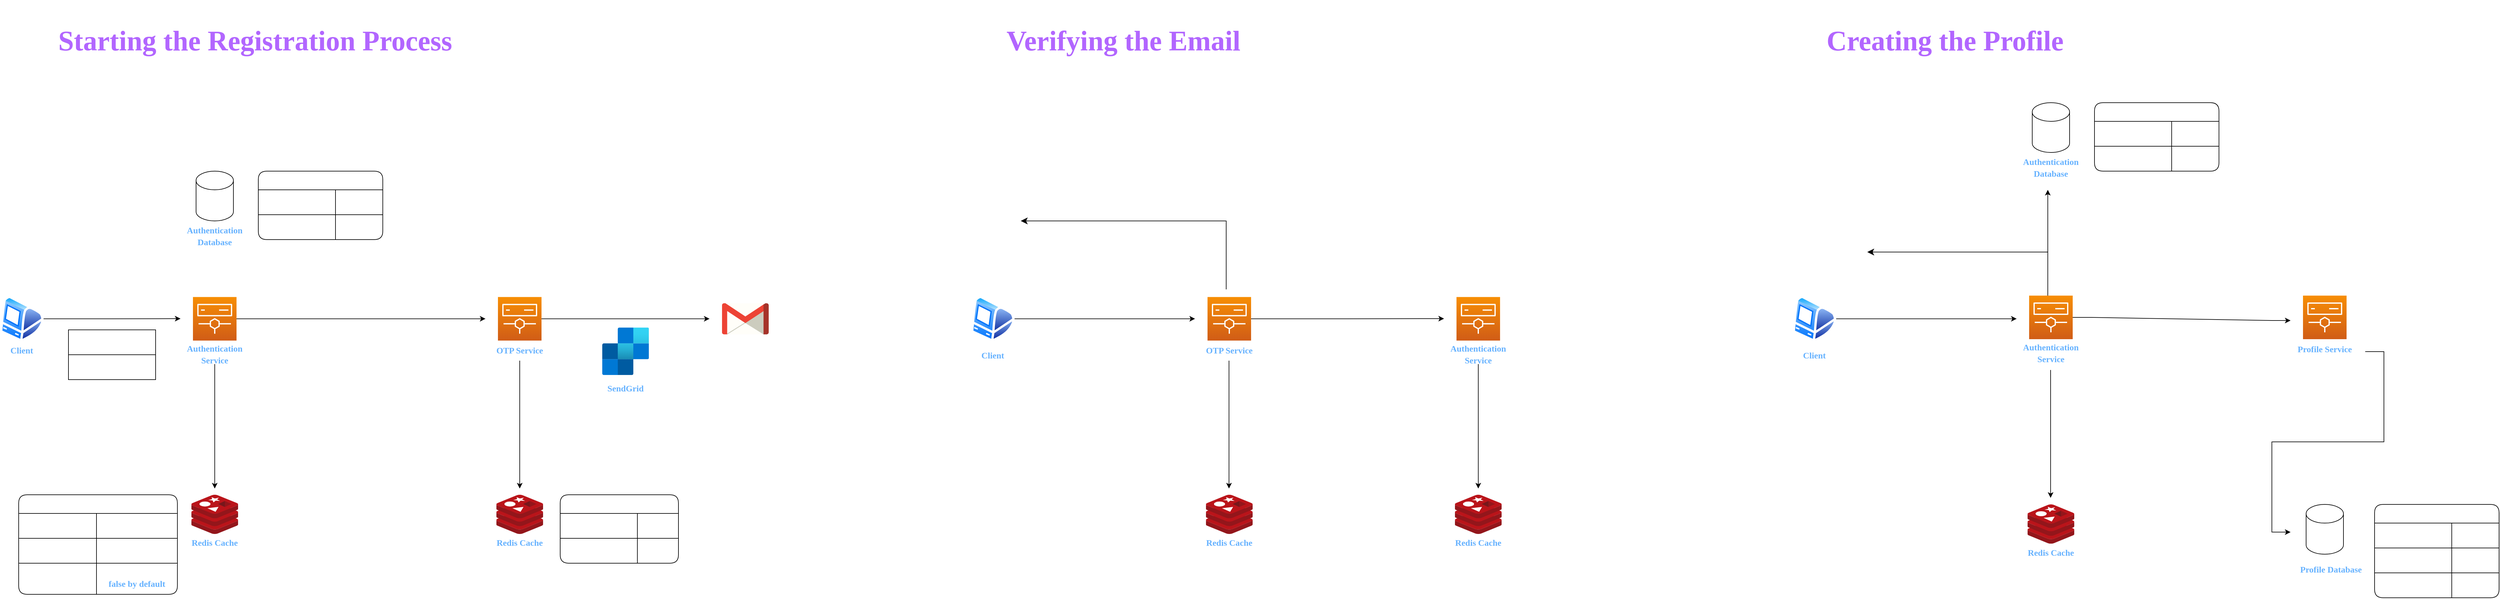 <mxfile pages="2">
    <diagram id="IkGzw-WXtK7ThrJWc4Jl" name="Create Profile Workflow">
        <mxGraphModel dx="760" dy="1021" grid="1" gridSize="10" guides="1" tooltips="1" connect="1" arrows="1" fold="1" page="0" pageScale="1" pageWidth="1100" pageHeight="850" math="0" shadow="0">
            <root>
                <mxCell id="0"/>
                <mxCell id="1" parent="0"/>
                <mxCell id="MfB2ehJxBQ1HAs2-n-3X-41" style="edgeStyle=orthogonalEdgeStyle;rounded=0;orthogonalLoop=1;jettySize=auto;html=1;fontFamily=Montserrat;fontSource=https%3A%2F%2Ffonts.googleapis.com%2Fcss%3Ffamily%3DMontserrat;fontSize=14;fontColor=#FFFFFF;" parent="1" source="MfB2ehJxBQ1HAs2-n-3X-40" edge="1">
                    <mxGeometry relative="1" as="geometry">
                        <mxPoint x="690" y="437" as="targetPoint"/>
                    </mxGeometry>
                </mxCell>
                <mxCell id="MfB2ehJxBQ1HAs2-n-3X-40" value="" style="aspect=fixed;perimeter=ellipsePerimeter;html=1;align=center;shadow=0;dashed=0;spacingTop=3;image;image=img/lib/active_directory/mac_client.svg;rounded=1;fontFamily=Montserrat;fontSource=https%3A%2F%2Ffonts.googleapis.com%2Fcss%3Ffamily%3DMontserrat;fontSize=14;fontColor=#FFFFFF;" parent="1" vertex="1">
                    <mxGeometry x="400" y="400" width="70" height="74.47" as="geometry"/>
                </mxCell>
                <mxCell id="MfB2ehJxBQ1HAs2-n-3X-42" value="send registration request" style="text;strokeColor=none;align=center;fillColor=none;html=1;verticalAlign=middle;whiteSpace=wrap;rounded=0;fontFamily=Montserrat;fontSource=https%3A%2F%2Ffonts.googleapis.com%2Fcss%3Ffamily%3DMontserrat;fontSize=14;fontColor=#FFFFFF;fontStyle=2" parent="1" vertex="1">
                    <mxGeometry x="490" y="400" width="180" height="30" as="geometry"/>
                </mxCell>
                <mxCell id="MfB2ehJxBQ1HAs2-n-3X-43" value="Client" style="text;strokeColor=none;align=center;fillColor=none;html=1;verticalAlign=middle;whiteSpace=wrap;rounded=0;fontFamily=Montserrat;fontSource=https%3A%2F%2Ffonts.googleapis.com%2Fcss%3Ffamily%3DMontserrat;fontSize=14;fontColor=#66B2FF;fontStyle=1" parent="1" vertex="1">
                    <mxGeometry x="405" y="474.47" width="60" height="30" as="geometry"/>
                </mxCell>
                <mxCell id="MfB2ehJxBQ1HAs2-n-3X-77" style="edgeStyle=orthogonalEdgeStyle;rounded=0;orthogonalLoop=1;jettySize=auto;html=1;fontFamily=Montserrat;fontSource=https%3A%2F%2Ffonts.googleapis.com%2Fcss%3Ffamily%3DMontserrat;fontSize=14;fontColor=#66B2FF;" parent="1" source="MfB2ehJxBQ1HAs2-n-3X-44" edge="1">
                    <mxGeometry relative="1" as="geometry">
                        <mxPoint x="1180" y="437.24" as="targetPoint"/>
                    </mxGeometry>
                </mxCell>
                <mxCell id="MfB2ehJxBQ1HAs2-n-3X-44" value="" style="sketch=0;points=[[0,0,0],[0.25,0,0],[0.5,0,0],[0.75,0,0],[1,0,0],[0,1,0],[0.25,1,0],[0.5,1,0],[0.75,1,0],[1,1,0],[0,0.25,0],[0,0.5,0],[0,0.75,0],[1,0.25,0],[1,0.5,0],[1,0.75,0]];outlineConnect=0;fontColor=#232F3E;gradientColor=#F78E04;gradientDirection=north;fillColor=#D05C17;strokeColor=#ffffff;dashed=0;verticalLabelPosition=bottom;verticalAlign=top;align=center;html=1;fontSize=12;fontStyle=0;aspect=fixed;shape=mxgraph.aws4.resourceIcon;resIcon=mxgraph.aws4.elemental;rounded=1;fontFamily=Montserrat;fontSource=https%3A%2F%2Ffonts.googleapis.com%2Fcss%3Ffamily%3DMontserrat;" parent="1" vertex="1">
                    <mxGeometry x="710" y="402.24" width="70" height="70" as="geometry"/>
                </mxCell>
                <mxCell id="MfB2ehJxBQ1HAs2-n-3X-65" style="edgeStyle=orthogonalEdgeStyle;rounded=0;orthogonalLoop=1;jettySize=auto;html=1;fontFamily=Montserrat;fontSource=https%3A%2F%2Ffonts.googleapis.com%2Fcss%3Ffamily%3DMontserrat;fontSize=14;fontColor=#FFFFFF;" parent="1" source="MfB2ehJxBQ1HAs2-n-3X-45" edge="1">
                    <mxGeometry relative="1" as="geometry">
                        <mxPoint x="745" y="710" as="targetPoint"/>
                    </mxGeometry>
                </mxCell>
                <mxCell id="MfB2ehJxBQ1HAs2-n-3X-45" value="&lt;p style=&quot;line-height: 130%;&quot;&gt;Authentication Service&lt;/p&gt;" style="text;strokeColor=none;align=center;fillColor=none;html=1;verticalAlign=middle;whiteSpace=wrap;rounded=0;fontFamily=Montserrat;fontSource=https%3A%2F%2Ffonts.googleapis.com%2Fcss%3Ffamily%3DMontserrat;fontSize=14;fontColor=#66B2FF;fontStyle=1" parent="1" vertex="1">
                    <mxGeometry x="690" y="480" width="110" height="30" as="geometry"/>
                </mxCell>
                <mxCell id="MfB2ehJxBQ1HAs2-n-3X-46" value="" style="shape=table;startSize=0;container=1;collapsible=0;childLayout=tableLayout;rounded=1;fontFamily=Montserrat;fontSource=https%3A%2F%2Ffonts.googleapis.com%2Fcss%3Ffamily%3DMontserrat;fontSize=14;fontColor=#66B2FF;" parent="1" vertex="1">
                    <mxGeometry x="510" y="455" width="140" height="80" as="geometry"/>
                </mxCell>
                <mxCell id="MfB2ehJxBQ1HAs2-n-3X-47" value="" style="shape=tableRow;horizontal=0;startSize=0;swimlaneHead=0;swimlaneBody=0;top=0;left=0;bottom=0;right=0;collapsible=0;dropTarget=0;fillColor=none;points=[[0,0.5],[1,0.5]];portConstraint=eastwest;rounded=1;fontFamily=Montserrat;fontSource=https%3A%2F%2Ffonts.googleapis.com%2Fcss%3Ffamily%3DMontserrat;fontSize=14;fontColor=#66B2FF;" parent="MfB2ehJxBQ1HAs2-n-3X-46" vertex="1">
                    <mxGeometry width="140" height="40" as="geometry"/>
                </mxCell>
                <mxCell id="MfB2ehJxBQ1HAs2-n-3X-48" value="&lt;font color=&quot;#ffffff&quot;&gt;Email Address&lt;/font&gt;" style="shape=partialRectangle;html=1;whiteSpace=wrap;connectable=0;overflow=hidden;fillColor=none;top=0;left=0;bottom=0;right=0;pointerEvents=1;rounded=1;fontFamily=Montserrat;fontSource=https%3A%2F%2Ffonts.googleapis.com%2Fcss%3Ffamily%3DMontserrat;fontSize=14;fontColor=#66B2FF;" parent="MfB2ehJxBQ1HAs2-n-3X-47" vertex="1">
                    <mxGeometry width="140" height="40" as="geometry">
                        <mxRectangle width="140" height="40" as="alternateBounds"/>
                    </mxGeometry>
                </mxCell>
                <mxCell id="MfB2ehJxBQ1HAs2-n-3X-49" value="" style="shape=tableRow;horizontal=0;startSize=0;swimlaneHead=0;swimlaneBody=0;top=0;left=0;bottom=0;right=0;collapsible=0;dropTarget=0;fillColor=none;points=[[0,0.5],[1,0.5]];portConstraint=eastwest;rounded=1;fontFamily=Montserrat;fontSource=https%3A%2F%2Ffonts.googleapis.com%2Fcss%3Ffamily%3DMontserrat;fontSize=14;fontColor=#66B2FF;" parent="MfB2ehJxBQ1HAs2-n-3X-46" vertex="1">
                    <mxGeometry y="40" width="140" height="40" as="geometry"/>
                </mxCell>
                <mxCell id="MfB2ehJxBQ1HAs2-n-3X-50" value="&lt;font color=&quot;#ffffff&quot;&gt;Full Name&lt;/font&gt;" style="shape=partialRectangle;html=1;whiteSpace=wrap;connectable=0;overflow=hidden;fillColor=none;top=0;left=0;bottom=0;right=0;pointerEvents=1;rounded=1;fontFamily=Montserrat;fontSource=https%3A%2F%2Ffonts.googleapis.com%2Fcss%3Ffamily%3DMontserrat;fontSize=14;fontColor=#66B2FF;" parent="MfB2ehJxBQ1HAs2-n-3X-49" vertex="1">
                    <mxGeometry width="140" height="40" as="geometry">
                        <mxRectangle width="140" height="40" as="alternateBounds"/>
                    </mxGeometry>
                </mxCell>
                <mxCell id="MfB2ehJxBQ1HAs2-n-3X-51" value="" style="shape=cylinder3;whiteSpace=wrap;html=1;boundedLbl=1;backgroundOutline=1;size=15;rounded=1;fontFamily=Montserrat;fontSource=https%3A%2F%2Ffonts.googleapis.com%2Fcss%3Ffamily%3DMontserrat;fontSize=14;fontColor=#FFFFFF;" parent="1" vertex="1">
                    <mxGeometry x="715" y="200" width="60" height="80" as="geometry"/>
                </mxCell>
                <mxCell id="MfB2ehJxBQ1HAs2-n-3X-52" value="&lt;p style=&quot;line-height: 130%;&quot;&gt;Authentication Database&lt;/p&gt;" style="text;strokeColor=none;align=center;fillColor=none;html=1;verticalAlign=middle;whiteSpace=wrap;rounded=0;fontFamily=Montserrat;fontSource=https%3A%2F%2Ffonts.googleapis.com%2Fcss%3Ffamily%3DMontserrat;fontSize=14;fontColor=#66B2FF;fontStyle=1" parent="1" vertex="1">
                    <mxGeometry x="690" y="290" width="110" height="30" as="geometry"/>
                </mxCell>
                <mxCell id="MfB2ehJxBQ1HAs2-n-3X-53" value="Schema" style="shape=table;startSize=30;container=1;collapsible=0;childLayout=tableLayout;rounded=1;fontFamily=Montserrat;fontSource=https%3A%2F%2Ffonts.googleapis.com%2Fcss%3Ffamily%3DMontserrat;fontSize=14;fontColor=#FFFFFF;" parent="1" vertex="1">
                    <mxGeometry x="815" y="200" width="200" height="110" as="geometry"/>
                </mxCell>
                <mxCell id="MfB2ehJxBQ1HAs2-n-3X-54" value="" style="shape=tableRow;horizontal=0;startSize=0;swimlaneHead=0;swimlaneBody=0;top=0;left=0;bottom=0;right=0;collapsible=0;dropTarget=0;fillColor=none;points=[[0,0.5],[1,0.5]];portConstraint=eastwest;rounded=1;fontFamily=Montserrat;fontSource=https%3A%2F%2Ffonts.googleapis.com%2Fcss%3Ffamily%3DMontserrat;fontSize=14;fontColor=#FFFFFF;" parent="MfB2ehJxBQ1HAs2-n-3X-53" vertex="1">
                    <mxGeometry y="30" width="200" height="40" as="geometry"/>
                </mxCell>
                <mxCell id="MfB2ehJxBQ1HAs2-n-3X-55" value="Email Address" style="shape=partialRectangle;html=1;whiteSpace=wrap;connectable=0;overflow=hidden;fillColor=none;top=0;left=0;bottom=0;right=0;pointerEvents=1;rounded=1;fontFamily=Montserrat;fontSource=https%3A%2F%2Ffonts.googleapis.com%2Fcss%3Ffamily%3DMontserrat;fontSize=14;fontColor=#FFFFFF;" parent="MfB2ehJxBQ1HAs2-n-3X-54" vertex="1">
                    <mxGeometry width="124" height="40" as="geometry">
                        <mxRectangle width="124" height="40" as="alternateBounds"/>
                    </mxGeometry>
                </mxCell>
                <mxCell id="MfB2ehJxBQ1HAs2-n-3X-56" value="String" style="shape=partialRectangle;html=1;whiteSpace=wrap;connectable=0;overflow=hidden;fillColor=none;top=0;left=0;bottom=0;right=0;pointerEvents=1;rounded=1;fontFamily=Montserrat;fontSource=https%3A%2F%2Ffonts.googleapis.com%2Fcss%3Ffamily%3DMontserrat;fontSize=14;fontColor=#FFFFFF;" parent="MfB2ehJxBQ1HAs2-n-3X-54" vertex="1">
                    <mxGeometry x="124" width="76" height="40" as="geometry">
                        <mxRectangle width="76" height="40" as="alternateBounds"/>
                    </mxGeometry>
                </mxCell>
                <mxCell id="MfB2ehJxBQ1HAs2-n-3X-57" value="" style="shape=tableRow;horizontal=0;startSize=0;swimlaneHead=0;swimlaneBody=0;top=0;left=0;bottom=0;right=0;collapsible=0;dropTarget=0;fillColor=none;points=[[0,0.5],[1,0.5]];portConstraint=eastwest;rounded=1;fontFamily=Montserrat;fontSource=https%3A%2F%2Ffonts.googleapis.com%2Fcss%3Ffamily%3DMontserrat;fontSize=14;fontColor=#FFFFFF;" parent="MfB2ehJxBQ1HAs2-n-3X-53" vertex="1">
                    <mxGeometry y="70" width="200" height="40" as="geometry"/>
                </mxCell>
                <mxCell id="MfB2ehJxBQ1HAs2-n-3X-58" value="Password" style="shape=partialRectangle;html=1;whiteSpace=wrap;connectable=0;overflow=hidden;fillColor=none;top=0;left=0;bottom=0;right=0;pointerEvents=1;rounded=1;fontFamily=Montserrat;fontSource=https%3A%2F%2Ffonts.googleapis.com%2Fcss%3Ffamily%3DMontserrat;fontSize=14;fontColor=#FFFFFF;" parent="MfB2ehJxBQ1HAs2-n-3X-57" vertex="1">
                    <mxGeometry width="124" height="40" as="geometry">
                        <mxRectangle width="124" height="40" as="alternateBounds"/>
                    </mxGeometry>
                </mxCell>
                <mxCell id="MfB2ehJxBQ1HAs2-n-3X-59" value="String" style="shape=partialRectangle;html=1;whiteSpace=wrap;connectable=0;overflow=hidden;fillColor=none;top=0;left=0;bottom=0;right=0;pointerEvents=1;rounded=1;fontFamily=Montserrat;fontSource=https%3A%2F%2Ffonts.googleapis.com%2Fcss%3Ffamily%3DMontserrat;fontSize=14;fontColor=#FFFFFF;" parent="MfB2ehJxBQ1HAs2-n-3X-57" vertex="1">
                    <mxGeometry x="124" width="76" height="40" as="geometry">
                        <mxRectangle width="76" height="40" as="alternateBounds"/>
                    </mxGeometry>
                </mxCell>
                <mxCell id="MfB2ehJxBQ1HAs2-n-3X-63" value="" style="sketch=0;aspect=fixed;html=1;points=[];align=center;image;fontSize=12;image=img/lib/mscae/Cache_Redis_Product.svg;rounded=1;fontFamily=Montserrat;fontSource=https%3A%2F%2Ffonts.googleapis.com%2Fcss%3Ffamily%3DMontserrat;fontColor=#FFFFFF;" parent="1" vertex="1">
                    <mxGeometry x="707.5" y="720" width="75" height="63" as="geometry"/>
                </mxCell>
                <mxCell id="MfB2ehJxBQ1HAs2-n-3X-64" value="&lt;p style=&quot;line-height: 130%;&quot;&gt;Redis Cache&lt;/p&gt;" style="text;strokeColor=none;align=center;fillColor=none;html=1;verticalAlign=middle;whiteSpace=wrap;rounded=0;fontFamily=Montserrat;fontSource=https%3A%2F%2Ffonts.googleapis.com%2Fcss%3Ffamily%3DMontserrat;fontSize=14;fontColor=#66B2FF;fontStyle=1" parent="1" vertex="1">
                    <mxGeometry x="690" y="783" width="110" height="30" as="geometry"/>
                </mxCell>
                <mxCell id="MfB2ehJxBQ1HAs2-n-3X-66" value="&lt;p style=&quot;line-height: 140%&quot;&gt;validate and then store the details temporarily in Redis cache database&lt;/p&gt;" style="text;strokeColor=none;align=left;fillColor=none;html=1;verticalAlign=middle;whiteSpace=wrap;rounded=0;fontFamily=Montserrat;fontSource=https%3A%2F%2Ffonts.googleapis.com%2Fcss%3Ffamily%3DMontserrat;fontSize=14;fontColor=#FFFFFF;fontStyle=2" parent="1" vertex="1">
                    <mxGeometry x="530" y="600" width="200" height="60" as="geometry"/>
                </mxCell>
                <mxCell id="MfB2ehJxBQ1HAs2-n-3X-67" value="Schema" style="shape=table;startSize=30;container=1;collapsible=0;childLayout=tableLayout;rounded=1;fontFamily=Montserrat;fontSource=https%3A%2F%2Ffonts.googleapis.com%2Fcss%3Ffamily%3DMontserrat;fontSize=14;fontColor=#FFFFFF;" parent="1" vertex="1">
                    <mxGeometry x="430" y="720" width="255" height="160" as="geometry"/>
                </mxCell>
                <mxCell id="MfB2ehJxBQ1HAs2-n-3X-68" value="" style="shape=tableRow;horizontal=0;startSize=0;swimlaneHead=0;swimlaneBody=0;top=0;left=0;bottom=0;right=0;collapsible=0;dropTarget=0;fillColor=none;points=[[0,0.5],[1,0.5]];portConstraint=eastwest;rounded=1;fontFamily=Montserrat;fontSource=https%3A%2F%2Ffonts.googleapis.com%2Fcss%3Ffamily%3DMontserrat;fontSize=14;fontColor=#FFFFFF;" parent="MfB2ehJxBQ1HAs2-n-3X-67" vertex="1">
                    <mxGeometry y="30" width="255" height="40" as="geometry"/>
                </mxCell>
                <mxCell id="MfB2ehJxBQ1HAs2-n-3X-69" value="Email Address" style="shape=partialRectangle;html=1;whiteSpace=wrap;connectable=0;overflow=hidden;fillColor=none;top=0;left=0;bottom=0;right=0;pointerEvents=1;rounded=1;fontFamily=Montserrat;fontSource=https%3A%2F%2Ffonts.googleapis.com%2Fcss%3Ffamily%3DMontserrat;fontSize=14;fontColor=#FFFFFF;" parent="MfB2ehJxBQ1HAs2-n-3X-68" vertex="1">
                    <mxGeometry width="125" height="40" as="geometry">
                        <mxRectangle width="125" height="40" as="alternateBounds"/>
                    </mxGeometry>
                </mxCell>
                <mxCell id="MfB2ehJxBQ1HAs2-n-3X-70" value="String" style="shape=partialRectangle;html=1;whiteSpace=wrap;connectable=0;overflow=hidden;fillColor=none;top=0;left=0;bottom=0;right=0;pointerEvents=1;rounded=1;fontFamily=Montserrat;fontSource=https%3A%2F%2Ffonts.googleapis.com%2Fcss%3Ffamily%3DMontserrat;fontSize=14;fontColor=#FFFFFF;" parent="MfB2ehJxBQ1HAs2-n-3X-68" vertex="1">
                    <mxGeometry x="125" width="130" height="40" as="geometry">
                        <mxRectangle width="130" height="40" as="alternateBounds"/>
                    </mxGeometry>
                </mxCell>
                <mxCell id="MfB2ehJxBQ1HAs2-n-3X-71" value="" style="shape=tableRow;horizontal=0;startSize=0;swimlaneHead=0;swimlaneBody=0;top=0;left=0;bottom=0;right=0;collapsible=0;dropTarget=0;fillColor=none;points=[[0,0.5],[1,0.5]];portConstraint=eastwest;rounded=1;fontFamily=Montserrat;fontSource=https%3A%2F%2Ffonts.googleapis.com%2Fcss%3Ffamily%3DMontserrat;fontSize=14;fontColor=#FFFFFF;" parent="MfB2ehJxBQ1HAs2-n-3X-67" vertex="1">
                    <mxGeometry y="70" width="255" height="40" as="geometry"/>
                </mxCell>
                <mxCell id="MfB2ehJxBQ1HAs2-n-3X-72" value="Full Name" style="shape=partialRectangle;html=1;whiteSpace=wrap;connectable=0;overflow=hidden;fillColor=none;top=0;left=0;bottom=0;right=0;pointerEvents=1;rounded=1;fontFamily=Montserrat;fontSource=https%3A%2F%2Ffonts.googleapis.com%2Fcss%3Ffamily%3DMontserrat;fontSize=14;fontColor=#FFFFFF;" parent="MfB2ehJxBQ1HAs2-n-3X-71" vertex="1">
                    <mxGeometry width="125" height="40" as="geometry">
                        <mxRectangle width="125" height="40" as="alternateBounds"/>
                    </mxGeometry>
                </mxCell>
                <mxCell id="MfB2ehJxBQ1HAs2-n-3X-73" value="String" style="shape=partialRectangle;html=1;whiteSpace=wrap;connectable=0;overflow=hidden;fillColor=none;top=0;left=0;bottom=0;right=0;pointerEvents=1;rounded=1;fontFamily=Montserrat;fontSource=https%3A%2F%2Ffonts.googleapis.com%2Fcss%3Ffamily%3DMontserrat;fontSize=14;fontColor=#FFFFFF;" parent="MfB2ehJxBQ1HAs2-n-3X-71" vertex="1">
                    <mxGeometry x="125" width="130" height="40" as="geometry">
                        <mxRectangle width="130" height="40" as="alternateBounds"/>
                    </mxGeometry>
                </mxCell>
                <mxCell id="MfB2ehJxBQ1HAs2-n-3X-74" style="shape=tableRow;horizontal=0;startSize=0;swimlaneHead=0;swimlaneBody=0;top=0;left=0;bottom=0;right=0;collapsible=0;dropTarget=0;fillColor=none;points=[[0,0.5],[1,0.5]];portConstraint=eastwest;rounded=1;fontFamily=Montserrat;fontSource=https%3A%2F%2Ffonts.googleapis.com%2Fcss%3Ffamily%3DMontserrat;fontSize=14;fontColor=#FFFFFF;" parent="MfB2ehJxBQ1HAs2-n-3X-67" vertex="1">
                    <mxGeometry y="110" width="255" height="50" as="geometry"/>
                </mxCell>
                <mxCell id="MfB2ehJxBQ1HAs2-n-3X-75" value="Is Verified" style="shape=partialRectangle;html=1;whiteSpace=wrap;connectable=0;overflow=hidden;fillColor=none;top=0;left=0;bottom=0;right=0;pointerEvents=1;rounded=1;fontFamily=Montserrat;fontSource=https%3A%2F%2Ffonts.googleapis.com%2Fcss%3Ffamily%3DMontserrat;fontSize=14;fontColor=#FFFFFF;" parent="MfB2ehJxBQ1HAs2-n-3X-74" vertex="1">
                    <mxGeometry width="125" height="50" as="geometry">
                        <mxRectangle width="125" height="50" as="alternateBounds"/>
                    </mxGeometry>
                </mxCell>
                <mxCell id="MfB2ehJxBQ1HAs2-n-3X-76" value="Boolean&lt;br&gt;&lt;b&gt;&lt;font color=&quot;#66b2ff&quot;&gt;false by default&lt;/font&gt;&lt;/b&gt;" style="shape=partialRectangle;html=1;whiteSpace=wrap;connectable=0;overflow=hidden;fillColor=none;top=0;left=0;bottom=0;right=0;pointerEvents=1;rounded=1;fontFamily=Montserrat;fontSource=https%3A%2F%2Ffonts.googleapis.com%2Fcss%3Ffamily%3DMontserrat;fontSize=14;fontColor=#FFFFFF;" parent="MfB2ehJxBQ1HAs2-n-3X-74" vertex="1">
                    <mxGeometry x="125" width="130" height="50" as="geometry">
                        <mxRectangle width="130" height="50" as="alternateBounds"/>
                    </mxGeometry>
                </mxCell>
                <mxCell id="MfB2ehJxBQ1HAs2-n-3X-81" style="edgeStyle=orthogonalEdgeStyle;rounded=0;orthogonalLoop=1;jettySize=auto;html=1;fontFamily=Montserrat;fontSource=https%3A%2F%2Ffonts.googleapis.com%2Fcss%3Ffamily%3DMontserrat;fontSize=14;fontColor=#66B2FF;" parent="1" source="MfB2ehJxBQ1HAs2-n-3X-78" edge="1">
                    <mxGeometry relative="1" as="geometry">
                        <mxPoint x="1540" y="437.24" as="targetPoint"/>
                    </mxGeometry>
                </mxCell>
                <mxCell id="MfB2ehJxBQ1HAs2-n-3X-78" value="" style="sketch=0;points=[[0,0,0],[0.25,0,0],[0.5,0,0],[0.75,0,0],[1,0,0],[0,1,0],[0.25,1,0],[0.5,1,0],[0.75,1,0],[1,1,0],[0,0.25,0],[0,0.5,0],[0,0.75,0],[1,0.25,0],[1,0.5,0],[1,0.75,0]];outlineConnect=0;fontColor=#232F3E;gradientColor=#F78E04;gradientDirection=north;fillColor=#D05C17;strokeColor=#ffffff;dashed=0;verticalLabelPosition=bottom;verticalAlign=top;align=center;html=1;fontSize=12;fontStyle=0;aspect=fixed;shape=mxgraph.aws4.resourceIcon;resIcon=mxgraph.aws4.elemental;rounded=1;fontFamily=Montserrat;fontSource=https%3A%2F%2Ffonts.googleapis.com%2Fcss%3Ffamily%3DMontserrat;" parent="1" vertex="1">
                    <mxGeometry x="1200" y="402.24" width="70" height="70" as="geometry"/>
                </mxCell>
                <mxCell id="MfB2ehJxBQ1HAs2-n-3X-86" style="edgeStyle=orthogonalEdgeStyle;rounded=0;orthogonalLoop=1;jettySize=auto;html=1;fontFamily=Montserrat;fontSource=https%3A%2F%2Ffonts.googleapis.com%2Fcss%3Ffamily%3DMontserrat;fontSize=14;fontColor=#66B2FF;" parent="1" source="MfB2ehJxBQ1HAs2-n-3X-79" edge="1">
                    <mxGeometry relative="1" as="geometry">
                        <mxPoint x="1235" y="710" as="targetPoint"/>
                    </mxGeometry>
                </mxCell>
                <mxCell id="MfB2ehJxBQ1HAs2-n-3X-79" value="&lt;p style=&quot;line-height: 130%;&quot;&gt;OTP Service&lt;/p&gt;" style="text;strokeColor=none;align=center;fillColor=none;html=1;verticalAlign=middle;whiteSpace=wrap;rounded=0;fontFamily=Montserrat;fontSource=https%3A%2F%2Ffonts.googleapis.com%2Fcss%3Ffamily%3DMontserrat;fontSize=14;fontColor=#66B2FF;fontStyle=1" parent="1" vertex="1">
                    <mxGeometry x="1180" y="474.47" width="110" height="30" as="geometry"/>
                </mxCell>
                <mxCell id="MfB2ehJxBQ1HAs2-n-3X-80" value="&lt;p style=&quot;line-height: 140%;&quot;&gt;send request to the OTP service to send OTP to the email for verification&lt;/p&gt;" style="text;strokeColor=none;align=left;fillColor=none;html=1;verticalAlign=middle;whiteSpace=wrap;rounded=0;fontFamily=Montserrat;fontSource=https%3A%2F%2Ffonts.googleapis.com%2Fcss%3Ffamily%3DMontserrat;fontSize=14;fontColor=#FFFFFF;fontStyle=2" parent="1" vertex="1">
                    <mxGeometry x="860" y="380" width="270" height="50" as="geometry"/>
                </mxCell>
                <mxCell id="MfB2ehJxBQ1HAs2-n-3X-82" value="&lt;p style=&quot;line-height: 140%;&quot;&gt;generate and send OTP to the email for verification&lt;/p&gt;" style="text;strokeColor=none;align=left;fillColor=none;html=1;verticalAlign=middle;whiteSpace=wrap;rounded=0;fontFamily=Montserrat;fontSource=https%3A%2F%2Ffonts.googleapis.com%2Fcss%3Ffamily%3DMontserrat;fontSize=14;fontColor=#FFFFFF;fontStyle=2" parent="1" vertex="1">
                    <mxGeometry x="1310" y="380" width="190" height="50" as="geometry"/>
                </mxCell>
                <mxCell id="MfB2ehJxBQ1HAs2-n-3X-83" value="" style="aspect=fixed;html=1;points=[];align=center;image;fontSize=12;image=img/lib/azure2/integration/SendGrid_Accounts.svg;rounded=1;fontFamily=Montserrat;fontSource=https%3A%2F%2Ffonts.googleapis.com%2Fcss%3Ffamily%3DMontserrat;fontColor=#66B2FF;" parent="1" vertex="1">
                    <mxGeometry x="1367.5" y="451.3" width="75" height="76.35" as="geometry"/>
                </mxCell>
                <mxCell id="MfB2ehJxBQ1HAs2-n-3X-84" value="&lt;p style=&quot;line-height: 130%;&quot;&gt;SendGrid&lt;/p&gt;" style="text;strokeColor=none;align=center;fillColor=none;html=1;verticalAlign=middle;whiteSpace=wrap;rounded=0;fontFamily=Montserrat;fontSource=https%3A%2F%2Ffonts.googleapis.com%2Fcss%3Ffamily%3DMontserrat;fontSize=14;fontColor=#66B2FF;fontStyle=1" parent="1" vertex="1">
                    <mxGeometry x="1350" y="535" width="110" height="30" as="geometry"/>
                </mxCell>
                <mxCell id="MfB2ehJxBQ1HAs2-n-3X-85" value="" style="dashed=0;outlineConnect=0;html=1;align=center;labelPosition=center;verticalLabelPosition=bottom;verticalAlign=top;shape=mxgraph.weblogos.gmail;rounded=1;fontFamily=Montserrat;fontSource=https%3A%2F%2Ffonts.googleapis.com%2Fcss%3Ffamily%3DMontserrat;fontSize=14;fontColor=#66B2FF;" parent="1" vertex="1">
                    <mxGeometry x="1560" y="412.24" width="75" height="50" as="geometry"/>
                </mxCell>
                <mxCell id="MfB2ehJxBQ1HAs2-n-3X-87" value="" style="sketch=0;aspect=fixed;html=1;points=[];align=center;image;fontSize=12;image=img/lib/mscae/Cache_Redis_Product.svg;rounded=1;fontFamily=Montserrat;fontSource=https%3A%2F%2Ffonts.googleapis.com%2Fcss%3Ffamily%3DMontserrat;fontColor=#FFFFFF;" parent="1" vertex="1">
                    <mxGeometry x="1197.5" y="720" width="75" height="63" as="geometry"/>
                </mxCell>
                <mxCell id="MfB2ehJxBQ1HAs2-n-3X-88" value="&lt;p style=&quot;line-height: 130%;&quot;&gt;Redis Cache&lt;/p&gt;" style="text;strokeColor=none;align=center;fillColor=none;html=1;verticalAlign=middle;whiteSpace=wrap;rounded=0;fontFamily=Montserrat;fontSource=https%3A%2F%2Ffonts.googleapis.com%2Fcss%3Ffamily%3DMontserrat;fontSize=14;fontColor=#66B2FF;fontStyle=1" parent="1" vertex="1">
                    <mxGeometry x="1180" y="783" width="110" height="30" as="geometry"/>
                </mxCell>
                <mxCell id="MfB2ehJxBQ1HAs2-n-3X-89" value="Schema" style="shape=table;startSize=30;container=1;collapsible=0;childLayout=tableLayout;rounded=1;fontFamily=Montserrat;fontSource=https%3A%2F%2Ffonts.googleapis.com%2Fcss%3Ffamily%3DMontserrat;fontSize=14;fontColor=#FFFFFF;" parent="1" vertex="1">
                    <mxGeometry x="1300" y="720" width="190" height="110" as="geometry"/>
                </mxCell>
                <mxCell id="MfB2ehJxBQ1HAs2-n-3X-90" value="" style="shape=tableRow;horizontal=0;startSize=0;swimlaneHead=0;swimlaneBody=0;top=0;left=0;bottom=0;right=0;collapsible=0;dropTarget=0;fillColor=none;points=[[0,0.5],[1,0.5]];portConstraint=eastwest;rounded=1;fontFamily=Montserrat;fontSource=https%3A%2F%2Ffonts.googleapis.com%2Fcss%3Ffamily%3DMontserrat;fontSize=14;fontColor=#FFFFFF;" parent="MfB2ehJxBQ1HAs2-n-3X-89" vertex="1">
                    <mxGeometry y="30" width="190" height="40" as="geometry"/>
                </mxCell>
                <mxCell id="MfB2ehJxBQ1HAs2-n-3X-91" value="Email Address" style="shape=partialRectangle;html=1;whiteSpace=wrap;connectable=0;overflow=hidden;fillColor=none;top=0;left=0;bottom=0;right=0;pointerEvents=1;rounded=1;fontFamily=Montserrat;fontSource=https%3A%2F%2Ffonts.googleapis.com%2Fcss%3Ffamily%3DMontserrat;fontSize=14;fontColor=#FFFFFF;" parent="MfB2ehJxBQ1HAs2-n-3X-90" vertex="1">
                    <mxGeometry width="124" height="40" as="geometry">
                        <mxRectangle width="124" height="40" as="alternateBounds"/>
                    </mxGeometry>
                </mxCell>
                <mxCell id="MfB2ehJxBQ1HAs2-n-3X-92" value="String" style="shape=partialRectangle;html=1;whiteSpace=wrap;connectable=0;overflow=hidden;fillColor=none;top=0;left=0;bottom=0;right=0;pointerEvents=1;rounded=1;fontFamily=Montserrat;fontSource=https%3A%2F%2Ffonts.googleapis.com%2Fcss%3Ffamily%3DMontserrat;fontSize=14;fontColor=#FFFFFF;" parent="MfB2ehJxBQ1HAs2-n-3X-90" vertex="1">
                    <mxGeometry x="124" width="66" height="40" as="geometry">
                        <mxRectangle width="66" height="40" as="alternateBounds"/>
                    </mxGeometry>
                </mxCell>
                <mxCell id="MfB2ehJxBQ1HAs2-n-3X-93" value="" style="shape=tableRow;horizontal=0;startSize=0;swimlaneHead=0;swimlaneBody=0;top=0;left=0;bottom=0;right=0;collapsible=0;dropTarget=0;fillColor=none;points=[[0,0.5],[1,0.5]];portConstraint=eastwest;rounded=1;fontFamily=Montserrat;fontSource=https%3A%2F%2Ffonts.googleapis.com%2Fcss%3Ffamily%3DMontserrat;fontSize=14;fontColor=#FFFFFF;" parent="MfB2ehJxBQ1HAs2-n-3X-89" vertex="1">
                    <mxGeometry y="70" width="190" height="40" as="geometry"/>
                </mxCell>
                <mxCell id="MfB2ehJxBQ1HAs2-n-3X-94" value="OTP" style="shape=partialRectangle;html=1;whiteSpace=wrap;connectable=0;overflow=hidden;fillColor=none;top=0;left=0;bottom=0;right=0;pointerEvents=1;rounded=1;fontFamily=Montserrat;fontSource=https%3A%2F%2Ffonts.googleapis.com%2Fcss%3Ffamily%3DMontserrat;fontSize=14;fontColor=#FFFFFF;" parent="MfB2ehJxBQ1HAs2-n-3X-93" vertex="1">
                    <mxGeometry width="124" height="40" as="geometry">
                        <mxRectangle width="124" height="40" as="alternateBounds"/>
                    </mxGeometry>
                </mxCell>
                <mxCell id="MfB2ehJxBQ1HAs2-n-3X-95" value="String" style="shape=partialRectangle;html=1;whiteSpace=wrap;connectable=0;overflow=hidden;fillColor=none;top=0;left=0;bottom=0;right=0;pointerEvents=1;rounded=1;fontFamily=Montserrat;fontSource=https%3A%2F%2Ffonts.googleapis.com%2Fcss%3Ffamily%3DMontserrat;fontSize=14;fontColor=#FFFFFF;" parent="MfB2ehJxBQ1HAs2-n-3X-93" vertex="1">
                    <mxGeometry x="124" width="66" height="40" as="geometry">
                        <mxRectangle width="66" height="40" as="alternateBounds"/>
                    </mxGeometry>
                </mxCell>
                <mxCell id="MfB2ehJxBQ1HAs2-n-3X-99" value="&lt;p style=&quot;line-height: 140%;&quot;&gt;store the details temporarily in Redis cache database&lt;/p&gt;" style="text;strokeColor=none;align=left;fillColor=none;html=1;verticalAlign=middle;whiteSpace=wrap;rounded=0;fontFamily=Montserrat;fontSource=https%3A%2F%2Ffonts.googleapis.com%2Fcss%3Ffamily%3DMontserrat;fontSize=14;fontColor=#FFFFFF;fontStyle=2" parent="1" vertex="1">
                    <mxGeometry x="1020" y="580" width="200" height="60" as="geometry"/>
                </mxCell>
                <mxCell id="MfB2ehJxBQ1HAs2-n-3X-100" value="&lt;h2&gt;Starting the Registration Process&lt;/h2&gt;" style="text;strokeColor=none;align=center;fillColor=none;verticalAlign=middle;whiteSpace=wrap;rounded=0;fontFamily=Montserrat Black;fontSource=https%3A%2F%2Ffonts.googleapis.com%2Fcss%3Ffamily%3DMontserrat%2BBlack;fontSize=30;fontColor=#B266FF;fontStyle=0;labelBackgroundColor=none;html=1;" parent="1" vertex="1">
                    <mxGeometry x="400" y="-40" width="820" height="60" as="geometry"/>
                </mxCell>
                <mxCell id="MfB2ehJxBQ1HAs2-n-3X-101" value="&lt;h2&gt;Verifying the Email&lt;/h2&gt;" style="text;strokeColor=none;align=center;fillColor=none;verticalAlign=middle;whiteSpace=wrap;rounded=0;fontFamily=Montserrat Black;fontSource=https%3A%2F%2Ffonts.googleapis.com%2Fcss%3Ffamily%3DMontserrat%2BBlack;fontSize=30;fontColor=#B266FF;fontStyle=0;labelBackgroundColor=none;html=1;" parent="1" vertex="1">
                    <mxGeometry x="1960" y="-40" width="490" height="60" as="geometry"/>
                </mxCell>
                <mxCell id="MfB2ehJxBQ1HAs2-n-3X-104" style="edgeStyle=orthogonalEdgeStyle;rounded=0;orthogonalLoop=1;jettySize=auto;html=1;fontFamily=Montserrat Black;fontSource=https%3A%2F%2Ffonts.googleapis.com%2Fcss%3Ffamily%3DMontserrat%2BBlack;fontSize=30;fontColor=#B266FF;" parent="1" source="MfB2ehJxBQ1HAs2-n-3X-102" edge="1">
                    <mxGeometry relative="1" as="geometry">
                        <mxPoint x="2320" y="437.235" as="targetPoint"/>
                    </mxGeometry>
                </mxCell>
                <mxCell id="MfB2ehJxBQ1HAs2-n-3X-102" value="" style="aspect=fixed;perimeter=ellipsePerimeter;html=1;align=center;shadow=0;dashed=0;spacingTop=3;image;image=img/lib/active_directory/mac_client.svg;rounded=1;fontFamily=Montserrat;fontSource=https%3A%2F%2Ffonts.googleapis.com%2Fcss%3Ffamily%3DMontserrat;fontSize=14;fontColor=#FFFFFF;" parent="1" vertex="1">
                    <mxGeometry x="1960" y="400" width="70" height="74.47" as="geometry"/>
                </mxCell>
                <mxCell id="MfB2ehJxBQ1HAs2-n-3X-103" value="Client" style="text;strokeColor=none;align=center;fillColor=none;html=1;verticalAlign=middle;whiteSpace=wrap;rounded=0;fontFamily=Montserrat;fontSource=https%3A%2F%2Ffonts.googleapis.com%2Fcss%3Ffamily%3DMontserrat;fontSize=14;fontColor=#66B2FF;fontStyle=1" parent="1" vertex="1">
                    <mxGeometry x="1965" y="490" width="60" height="14.47" as="geometry"/>
                </mxCell>
                <mxCell id="MfB2ehJxBQ1HAs2-n-3X-105" value="&lt;font data-font-src=&quot;https://fonts.googleapis.com/css?family=Montserrat&quot; face=&quot;Montserrat&quot; style=&quot;font-size: 14px;&quot;&gt;send OTP to verify email&lt;/font&gt;" style="text;strokeColor=none;align=center;fillColor=none;html=1;verticalAlign=middle;whiteSpace=wrap;rounded=0;labelBackgroundColor=none;fontFamily=Montserrat Black;fontSource=https%3A%2F%2Ffonts.googleapis.com%2Fcss%3Ffamily%3DMontserrat%2BBlack;fontSize=14;fontColor=#FFFFFF;fontStyle=2" parent="1" vertex="1">
                    <mxGeometry x="2080" y="400" width="180" height="30" as="geometry"/>
                </mxCell>
                <mxCell id="MfB2ehJxBQ1HAs2-n-3X-112" style="edgeStyle=orthogonalEdgeStyle;rounded=0;orthogonalLoop=1;jettySize=auto;html=1;fontFamily=Montserrat;fontSource=https%3A%2F%2Ffonts.googleapis.com%2Fcss%3Ffamily%3DMontserrat;fontSize=14;fontColor=#FFFFFF;" parent="1" source="MfB2ehJxBQ1HAs2-n-3X-106" edge="1">
                    <mxGeometry relative="1" as="geometry">
                        <mxPoint x="2720" y="437" as="targetPoint"/>
                    </mxGeometry>
                </mxCell>
                <mxCell id="MfB2ehJxBQ1HAs2-n-3X-106" value="" style="sketch=0;points=[[0,0,0],[0.25,0,0],[0.5,0,0],[0.75,0,0],[1,0,0],[0,1,0],[0.25,1,0],[0.5,1,0],[0.75,1,0],[1,1,0],[0,0.25,0],[0,0.5,0],[0,0.75,0],[1,0.25,0],[1,0.5,0],[1,0.75,0]];outlineConnect=0;fontColor=#232F3E;gradientColor=#F78E04;gradientDirection=north;fillColor=#D05C17;strokeColor=#ffffff;dashed=0;verticalLabelPosition=bottom;verticalAlign=top;align=center;html=1;fontSize=12;fontStyle=0;aspect=fixed;shape=mxgraph.aws4.resourceIcon;resIcon=mxgraph.aws4.elemental;rounded=1;fontFamily=Montserrat;fontSource=https%3A%2F%2Ffonts.googleapis.com%2Fcss%3Ffamily%3DMontserrat;" parent="1" vertex="1">
                    <mxGeometry x="2340" y="402.24" width="70" height="70" as="geometry"/>
                </mxCell>
                <mxCell id="MfB2ehJxBQ1HAs2-n-3X-107" value="&lt;p style=&quot;line-height: 130%;&quot;&gt;OTP Service&lt;/p&gt;" style="text;strokeColor=none;align=center;fillColor=none;html=1;verticalAlign=middle;whiteSpace=wrap;rounded=0;fontFamily=Montserrat;fontSource=https%3A%2F%2Ffonts.googleapis.com%2Fcss%3Ffamily%3DMontserrat;fontSize=14;fontColor=#66B2FF;fontStyle=1" parent="1" vertex="1">
                    <mxGeometry x="2320" y="474.47" width="110" height="30" as="geometry"/>
                </mxCell>
                <mxCell id="MfB2ehJxBQ1HAs2-n-3X-108" style="edgeStyle=orthogonalEdgeStyle;rounded=0;orthogonalLoop=1;jettySize=auto;html=1;fontFamily=Montserrat;fontSource=https%3A%2F%2Ffonts.googleapis.com%2Fcss%3Ffamily%3DMontserrat;fontSize=14;fontColor=#66B2FF;" parent="1" edge="1">
                    <mxGeometry relative="1" as="geometry">
                        <mxPoint x="2374.5" y="710" as="targetPoint"/>
                        <mxPoint x="2374.5" y="504.47" as="sourcePoint"/>
                    </mxGeometry>
                </mxCell>
                <mxCell id="MfB2ehJxBQ1HAs2-n-3X-109" value="" style="sketch=0;aspect=fixed;html=1;points=[];align=center;image;fontSize=12;image=img/lib/mscae/Cache_Redis_Product.svg;rounded=1;fontFamily=Montserrat;fontSource=https%3A%2F%2Ffonts.googleapis.com%2Fcss%3Ffamily%3DMontserrat;fontColor=#FFFFFF;" parent="1" vertex="1">
                    <mxGeometry x="2337.5" y="720" width="75" height="63" as="geometry"/>
                </mxCell>
                <mxCell id="MfB2ehJxBQ1HAs2-n-3X-110" value="&lt;p style=&quot;line-height: 130%;&quot;&gt;Redis Cache&lt;/p&gt;" style="text;strokeColor=none;align=center;fillColor=none;html=1;verticalAlign=middle;whiteSpace=wrap;rounded=0;fontFamily=Montserrat;fontSource=https%3A%2F%2Ffonts.googleapis.com%2Fcss%3Ffamily%3DMontserrat;fontSize=14;fontColor=#66B2FF;fontStyle=1" parent="1" vertex="1">
                    <mxGeometry x="2320" y="783" width="110" height="30" as="geometry"/>
                </mxCell>
                <mxCell id="MfB2ehJxBQ1HAs2-n-3X-111" value="&lt;p style=&quot;line-height: 140%;&quot;&gt;verify using the cache and then evict the record&lt;/p&gt;" style="text;strokeColor=none;align=left;fillColor=none;html=1;verticalAlign=middle;whiteSpace=wrap;rounded=0;fontFamily=Montserrat;fontSource=https%3A%2F%2Ffonts.googleapis.com%2Fcss%3Ffamily%3DMontserrat;fontSize=14;fontColor=#FFFFFF;fontStyle=2" parent="1" vertex="1">
                    <mxGeometry x="2170" y="580" width="190" height="60" as="geometry"/>
                </mxCell>
                <mxCell id="MfB2ehJxBQ1HAs2-n-3X-113" value="&lt;p style=&quot;line-height: 140%;&quot;&gt;&lt;font data-font-src=&quot;https://fonts.googleapis.com/css?family=Montserrat&quot; face=&quot;Montserrat&quot; style=&quot;font-size: 14px;&quot;&gt;notify the Authentication service that the email is verified&lt;/font&gt;&lt;/p&gt;" style="text;strokeColor=none;align=left;fillColor=none;html=1;verticalAlign=middle;whiteSpace=wrap;rounded=0;labelBackgroundColor=none;fontFamily=Montserrat Black;fontSource=https%3A%2F%2Ffonts.googleapis.com%2Fcss%3Ffamily%3DMontserrat%2BBlack;fontSize=14;fontColor=#FFFFFF;fontStyle=2" parent="1" vertex="1">
                    <mxGeometry x="2450" y="385" width="230" height="40" as="geometry"/>
                </mxCell>
                <mxCell id="MfB2ehJxBQ1HAs2-n-3X-114" value="" style="sketch=0;points=[[0,0,0],[0.25,0,0],[0.5,0,0],[0.75,0,0],[1,0,0],[0,1,0],[0.25,1,0],[0.5,1,0],[0.75,1,0],[1,1,0],[0,0.25,0],[0,0.5,0],[0,0.75,0],[1,0.25,0],[1,0.5,0],[1,0.75,0]];outlineConnect=0;fontColor=#232F3E;gradientColor=#F78E04;gradientDirection=north;fillColor=#D05C17;strokeColor=#ffffff;dashed=0;verticalLabelPosition=bottom;verticalAlign=top;align=center;html=1;fontSize=12;fontStyle=0;aspect=fixed;shape=mxgraph.aws4.resourceIcon;resIcon=mxgraph.aws4.elemental;rounded=1;fontFamily=Montserrat;fontSource=https%3A%2F%2Ffonts.googleapis.com%2Fcss%3Ffamily%3DMontserrat;" parent="1" vertex="1">
                    <mxGeometry x="2740" y="402.24" width="70" height="70" as="geometry"/>
                </mxCell>
                <mxCell id="MfB2ehJxBQ1HAs2-n-3X-120" style="edgeStyle=orthogonalEdgeStyle;rounded=0;orthogonalLoop=1;jettySize=auto;html=1;fontFamily=Montserrat;fontSource=https%3A%2F%2Ffonts.googleapis.com%2Fcss%3Ffamily%3DMontserrat;fontSize=14;fontColor=#FFFFFF;" parent="1" source="MfB2ehJxBQ1HAs2-n-3X-115" edge="1">
                    <mxGeometry relative="1" as="geometry">
                        <mxPoint x="2775" y="710" as="targetPoint"/>
                    </mxGeometry>
                </mxCell>
                <mxCell id="MfB2ehJxBQ1HAs2-n-3X-115" value="&lt;p style=&quot;line-height: 130%;&quot;&gt;Authentication Service&lt;/p&gt;" style="text;strokeColor=none;align=center;fillColor=none;html=1;verticalAlign=middle;whiteSpace=wrap;rounded=0;fontFamily=Montserrat;fontSource=https%3A%2F%2Ffonts.googleapis.com%2Fcss%3Ffamily%3DMontserrat;fontSize=14;fontColor=#66B2FF;fontStyle=1" parent="1" vertex="1">
                    <mxGeometry x="2720" y="480" width="110" height="30" as="geometry"/>
                </mxCell>
                <mxCell id="MfB2ehJxBQ1HAs2-n-3X-117" value="" style="sketch=0;aspect=fixed;html=1;points=[];align=center;image;fontSize=12;image=img/lib/mscae/Cache_Redis_Product.svg;rounded=1;fontFamily=Montserrat;fontSource=https%3A%2F%2Ffonts.googleapis.com%2Fcss%3Ffamily%3DMontserrat;fontColor=#FFFFFF;" parent="1" vertex="1">
                    <mxGeometry x="2737.5" y="720" width="75" height="63" as="geometry"/>
                </mxCell>
                <mxCell id="MfB2ehJxBQ1HAs2-n-3X-118" value="&lt;p style=&quot;line-height: 130%;&quot;&gt;Redis Cache&lt;/p&gt;" style="text;strokeColor=none;align=center;fillColor=none;html=1;verticalAlign=middle;whiteSpace=wrap;rounded=0;fontFamily=Montserrat;fontSource=https%3A%2F%2Ffonts.googleapis.com%2Fcss%3Ffamily%3DMontserrat;fontSize=14;fontColor=#66B2FF;fontStyle=1" parent="1" vertex="1">
                    <mxGeometry x="2720" y="783" width="110" height="30" as="geometry"/>
                </mxCell>
                <mxCell id="MfB2ehJxBQ1HAs2-n-3X-119" value="&lt;p style=&quot;line-height: 140%;&quot;&gt;set the email to be verified in the cache record&lt;/p&gt;" style="text;strokeColor=none;align=left;fillColor=none;html=1;verticalAlign=middle;whiteSpace=wrap;rounded=0;fontFamily=Montserrat;fontSource=https%3A%2F%2Ffonts.googleapis.com%2Fcss%3Ffamily%3DMontserrat;fontSize=14;fontColor=#FFFFFF;fontStyle=2" parent="1" vertex="1">
                    <mxGeometry x="2790" y="590" width="200" height="50" as="geometry"/>
                </mxCell>
                <mxCell id="MfB2ehJxBQ1HAs2-n-3X-130" value="" style="edgeStyle=segmentEdgeStyle;endArrow=classic;html=1;curved=0;rounded=0;endSize=8;startSize=8;fontFamily=Montserrat;fontSource=https%3A%2F%2Ffonts.googleapis.com%2Fcss%3Ffamily%3DMontserrat;fontSize=14;fontColor=#FFFFFF;" parent="1" edge="1">
                    <mxGeometry width="50" height="50" relative="1" as="geometry">
                        <mxPoint x="2370" y="390" as="sourcePoint"/>
                        <mxPoint x="2040" y="280" as="targetPoint"/>
                        <Array as="points">
                            <mxPoint x="2370" y="350"/>
                            <mxPoint x="2370" y="280"/>
                        </Array>
                    </mxGeometry>
                </mxCell>
                <mxCell id="MfB2ehJxBQ1HAs2-n-3X-131" value="&lt;font data-font-src=&quot;https://fonts.googleapis.com/css?family=Montserrat&quot; face=&quot;Montserrat&quot; style=&quot;font-size: 14px;&quot;&gt;send back OK response to client&lt;/font&gt;" style="text;strokeColor=none;align=center;fillColor=none;html=1;verticalAlign=middle;whiteSpace=wrap;rounded=0;labelBackgroundColor=none;fontFamily=Montserrat Black;fontSource=https%3A%2F%2Ffonts.googleapis.com%2Fcss%3Ffamily%3DMontserrat%2BBlack;fontSize=14;fontColor=#FFFFFF;fontStyle=2" parent="1" vertex="1">
                    <mxGeometry x="2090" y="240" width="230" height="30" as="geometry"/>
                </mxCell>
                <mxCell id="MfB2ehJxBQ1HAs2-n-3X-132" value="&lt;h2&gt;Creating the Profile&lt;/h2&gt;" style="text;strokeColor=none;align=center;fillColor=none;verticalAlign=middle;whiteSpace=wrap;rounded=0;fontFamily=Montserrat Black;fontSource=https%3A%2F%2Ffonts.googleapis.com%2Fcss%3Ffamily%3DMontserrat%2BBlack;fontSize=30;fontColor=#B266FF;fontStyle=0;labelBackgroundColor=none;html=1;" parent="1" vertex="1">
                    <mxGeometry x="3280" y="-40" width="490" height="60" as="geometry"/>
                </mxCell>
                <mxCell id="MfB2ehJxBQ1HAs2-n-3X-135" style="edgeStyle=entityRelationEdgeStyle;rounded=0;orthogonalLoop=1;jettySize=auto;html=1;fontFamily=Montserrat;fontSource=https%3A%2F%2Ffonts.googleapis.com%2Fcss%3Ffamily%3DMontserrat;fontSize=14;fontColor=#FFFFFF;" parent="1" source="MfB2ehJxBQ1HAs2-n-3X-133" edge="1">
                    <mxGeometry relative="1" as="geometry">
                        <mxPoint x="3640" y="437.235" as="targetPoint"/>
                    </mxGeometry>
                </mxCell>
                <mxCell id="MfB2ehJxBQ1HAs2-n-3X-133" value="" style="aspect=fixed;perimeter=ellipsePerimeter;html=1;align=center;shadow=0;dashed=0;spacingTop=3;image;image=img/lib/active_directory/mac_client.svg;rounded=1;fontFamily=Montserrat;fontSource=https%3A%2F%2Ffonts.googleapis.com%2Fcss%3Ffamily%3DMontserrat;fontSize=14;fontColor=#FFFFFF;" parent="1" vertex="1">
                    <mxGeometry x="3280" y="400" width="70" height="74.47" as="geometry"/>
                </mxCell>
                <mxCell id="MfB2ehJxBQ1HAs2-n-3X-134" value="Client" style="text;strokeColor=none;align=center;fillColor=none;html=1;verticalAlign=middle;whiteSpace=wrap;rounded=0;fontFamily=Montserrat;fontSource=https%3A%2F%2Ffonts.googleapis.com%2Fcss%3Ffamily%3DMontserrat;fontSize=14;fontColor=#66B2FF;fontStyle=1" parent="1" vertex="1">
                    <mxGeometry x="3285" y="490" width="60" height="14.47" as="geometry"/>
                </mxCell>
                <mxCell id="MfB2ehJxBQ1HAs2-n-3X-136" value="&lt;font data-font-src=&quot;https://fonts.googleapis.com/css?family=Montserrat&quot; face=&quot;Montserrat&quot; style=&quot;font-size: 14px;&quot;&gt;send password&lt;/font&gt;" style="text;strokeColor=none;align=center;fillColor=none;html=1;verticalAlign=middle;whiteSpace=wrap;rounded=0;labelBackgroundColor=none;fontFamily=Montserrat Black;fontSource=https%3A%2F%2Ffonts.googleapis.com%2Fcss%3Ffamily%3DMontserrat%2BBlack;fontSize=14;fontColor=#FFFFFF;fontStyle=2" parent="1" vertex="1">
                    <mxGeometry x="3420" y="400" width="125" height="30" as="geometry"/>
                </mxCell>
                <mxCell id="MfB2ehJxBQ1HAs2-n-3X-156" style="edgeStyle=entityRelationEdgeStyle;rounded=0;orthogonalLoop=1;jettySize=auto;html=1;fontFamily=Montserrat;fontSource=https%3A%2F%2Ffonts.googleapis.com%2Fcss%3Ffamily%3DMontserrat;fontSize=14;fontColor=#FFFFFF;" parent="1" source="MfB2ehJxBQ1HAs2-n-3X-137" edge="1">
                    <mxGeometry relative="1" as="geometry">
                        <mxPoint x="4080" y="440" as="targetPoint"/>
                    </mxGeometry>
                </mxCell>
                <mxCell id="MfB2ehJxBQ1HAs2-n-3X-137" value="" style="sketch=0;points=[[0,0,0],[0.25,0,0],[0.5,0,0],[0.75,0,0],[1,0,0],[0,1,0],[0.25,1,0],[0.5,1,0],[0.75,1,0],[1,1,0],[0,0.25,0],[0,0.5,0],[0,0.75,0],[1,0.25,0],[1,0.5,0],[1,0.75,0]];outlineConnect=0;fontColor=#232F3E;gradientColor=#F78E04;gradientDirection=north;fillColor=#D05C17;strokeColor=#ffffff;dashed=0;verticalLabelPosition=bottom;verticalAlign=top;align=center;html=1;fontSize=12;fontStyle=0;aspect=fixed;shape=mxgraph.aws4.resourceIcon;resIcon=mxgraph.aws4.elemental;rounded=1;fontFamily=Montserrat;fontSource=https%3A%2F%2Ffonts.googleapis.com%2Fcss%3Ffamily%3DMontserrat;" parent="1" vertex="1">
                    <mxGeometry x="3660" y="400" width="70" height="70" as="geometry"/>
                </mxCell>
                <mxCell id="MfB2ehJxBQ1HAs2-n-3X-138" value="&lt;p style=&quot;line-height: 130%;&quot;&gt;Authentication Service&lt;/p&gt;" style="text;strokeColor=none;align=center;fillColor=none;html=1;verticalAlign=middle;whiteSpace=wrap;rounded=0;fontFamily=Montserrat;fontSource=https%3A%2F%2Ffonts.googleapis.com%2Fcss%3Ffamily%3DMontserrat;fontSize=14;fontColor=#66B2FF;fontStyle=1" parent="1" vertex="1">
                    <mxGeometry x="3640" y="477.76" width="110" height="30" as="geometry"/>
                </mxCell>
                <mxCell id="MfB2ehJxBQ1HAs2-n-3X-139" style="edgeStyle=orthogonalEdgeStyle;rounded=0;orthogonalLoop=1;jettySize=auto;html=1;fontFamily=Montserrat;fontSource=https%3A%2F%2Ffonts.googleapis.com%2Fcss%3Ffamily%3DMontserrat;fontSize=14;fontColor=#66B2FF;" parent="1" edge="1">
                    <mxGeometry relative="1" as="geometry">
                        <mxPoint x="3694.5" y="725" as="targetPoint"/>
                        <mxPoint x="3694.5" y="519.47" as="sourcePoint"/>
                    </mxGeometry>
                </mxCell>
                <mxCell id="MfB2ehJxBQ1HAs2-n-3X-140" value="" style="sketch=0;aspect=fixed;html=1;points=[];align=center;image;fontSize=12;image=img/lib/mscae/Cache_Redis_Product.svg;rounded=1;fontFamily=Montserrat;fontSource=https%3A%2F%2Ffonts.googleapis.com%2Fcss%3Ffamily%3DMontserrat;fontColor=#FFFFFF;" parent="1" vertex="1">
                    <mxGeometry x="3657.5" y="735.53" width="75" height="63" as="geometry"/>
                </mxCell>
                <mxCell id="MfB2ehJxBQ1HAs2-n-3X-141" value="&lt;p style=&quot;line-height: 130%;&quot;&gt;Redis Cache&lt;/p&gt;" style="text;strokeColor=none;align=center;fillColor=none;html=1;verticalAlign=middle;whiteSpace=wrap;rounded=0;fontFamily=Montserrat;fontSource=https%3A%2F%2Ffonts.googleapis.com%2Fcss%3Ffamily%3DMontserrat;fontSize=14;fontColor=#66B2FF;fontStyle=1" parent="1" vertex="1">
                    <mxGeometry x="3640" y="798.53" width="110" height="30" as="geometry"/>
                </mxCell>
                <mxCell id="MfB2ehJxBQ1HAs2-n-3X-142" value="&lt;p style=&quot;line-height: 140%;&quot;&gt;evict the record from the cache&lt;/p&gt;" style="text;strokeColor=none;align=left;fillColor=none;html=1;verticalAlign=middle;whiteSpace=wrap;rounded=0;fontFamily=Montserrat;fontSource=https%3A%2F%2Ffonts.googleapis.com%2Fcss%3Ffamily%3DMontserrat;fontSize=14;fontColor=#FFFFFF;fontStyle=2" parent="1" vertex="1">
                    <mxGeometry x="3500" y="600" width="180" height="44.47" as="geometry"/>
                </mxCell>
                <mxCell id="MfB2ehJxBQ1HAs2-n-3X-143" value="" style="shape=cylinder3;whiteSpace=wrap;html=1;boundedLbl=1;backgroundOutline=1;size=15;rounded=1;fontFamily=Montserrat;fontSource=https%3A%2F%2Ffonts.googleapis.com%2Fcss%3Ffamily%3DMontserrat;fontSize=14;fontColor=#FFFFFF;" parent="1" vertex="1">
                    <mxGeometry x="3665" y="90" width="60" height="80" as="geometry"/>
                </mxCell>
                <mxCell id="MfB2ehJxBQ1HAs2-n-3X-144" value="&lt;p style=&quot;line-height: 130%;&quot;&gt;Authentication Database&lt;/p&gt;" style="text;strokeColor=none;align=center;fillColor=none;html=1;verticalAlign=middle;whiteSpace=wrap;rounded=0;fontFamily=Montserrat;fontSource=https%3A%2F%2Ffonts.googleapis.com%2Fcss%3Ffamily%3DMontserrat;fontSize=14;fontColor=#66B2FF;fontStyle=1" parent="1" vertex="1">
                    <mxGeometry x="3640" y="180" width="110" height="30" as="geometry"/>
                </mxCell>
                <mxCell id="MfB2ehJxBQ1HAs2-n-3X-145" value="Schema" style="shape=table;startSize=30;container=1;collapsible=0;childLayout=tableLayout;rounded=1;fontFamily=Montserrat;fontSource=https%3A%2F%2Ffonts.googleapis.com%2Fcss%3Ffamily%3DMontserrat;fontSize=14;fontColor=#FFFFFF;" parent="1" vertex="1">
                    <mxGeometry x="3765" y="90" width="200" height="110" as="geometry"/>
                </mxCell>
                <mxCell id="MfB2ehJxBQ1HAs2-n-3X-146" value="" style="shape=tableRow;horizontal=0;startSize=0;swimlaneHead=0;swimlaneBody=0;top=0;left=0;bottom=0;right=0;collapsible=0;dropTarget=0;fillColor=none;points=[[0,0.5],[1,0.5]];portConstraint=eastwest;rounded=1;fontFamily=Montserrat;fontSource=https%3A%2F%2Ffonts.googleapis.com%2Fcss%3Ffamily%3DMontserrat;fontSize=14;fontColor=#FFFFFF;" parent="MfB2ehJxBQ1HAs2-n-3X-145" vertex="1">
                    <mxGeometry y="30" width="200" height="40" as="geometry"/>
                </mxCell>
                <mxCell id="MfB2ehJxBQ1HAs2-n-3X-147" value="Email Address" style="shape=partialRectangle;html=1;whiteSpace=wrap;connectable=0;overflow=hidden;fillColor=none;top=0;left=0;bottom=0;right=0;pointerEvents=1;rounded=1;fontFamily=Montserrat;fontSource=https%3A%2F%2Ffonts.googleapis.com%2Fcss%3Ffamily%3DMontserrat;fontSize=14;fontColor=#FFFFFF;" parent="MfB2ehJxBQ1HAs2-n-3X-146" vertex="1">
                    <mxGeometry width="124" height="40" as="geometry">
                        <mxRectangle width="124" height="40" as="alternateBounds"/>
                    </mxGeometry>
                </mxCell>
                <mxCell id="MfB2ehJxBQ1HAs2-n-3X-148" value="String" style="shape=partialRectangle;html=1;whiteSpace=wrap;connectable=0;overflow=hidden;fillColor=none;top=0;left=0;bottom=0;right=0;pointerEvents=1;rounded=1;fontFamily=Montserrat;fontSource=https%3A%2F%2Ffonts.googleapis.com%2Fcss%3Ffamily%3DMontserrat;fontSize=14;fontColor=#FFFFFF;" parent="MfB2ehJxBQ1HAs2-n-3X-146" vertex="1">
                    <mxGeometry x="124" width="76" height="40" as="geometry">
                        <mxRectangle width="76" height="40" as="alternateBounds"/>
                    </mxGeometry>
                </mxCell>
                <mxCell id="MfB2ehJxBQ1HAs2-n-3X-149" value="" style="shape=tableRow;horizontal=0;startSize=0;swimlaneHead=0;swimlaneBody=0;top=0;left=0;bottom=0;right=0;collapsible=0;dropTarget=0;fillColor=none;points=[[0,0.5],[1,0.5]];portConstraint=eastwest;rounded=1;fontFamily=Montserrat;fontSource=https%3A%2F%2Ffonts.googleapis.com%2Fcss%3Ffamily%3DMontserrat;fontSize=14;fontColor=#FFFFFF;" parent="MfB2ehJxBQ1HAs2-n-3X-145" vertex="1">
                    <mxGeometry y="70" width="200" height="40" as="geometry"/>
                </mxCell>
                <mxCell id="MfB2ehJxBQ1HAs2-n-3X-150" value="Password" style="shape=partialRectangle;html=1;whiteSpace=wrap;connectable=0;overflow=hidden;fillColor=none;top=0;left=0;bottom=0;right=0;pointerEvents=1;rounded=1;fontFamily=Montserrat;fontSource=https%3A%2F%2Ffonts.googleapis.com%2Fcss%3Ffamily%3DMontserrat;fontSize=14;fontColor=#FFFFFF;" parent="MfB2ehJxBQ1HAs2-n-3X-149" vertex="1">
                    <mxGeometry width="124" height="40" as="geometry">
                        <mxRectangle width="124" height="40" as="alternateBounds"/>
                    </mxGeometry>
                </mxCell>
                <mxCell id="MfB2ehJxBQ1HAs2-n-3X-151" value="String" style="shape=partialRectangle;html=1;whiteSpace=wrap;connectable=0;overflow=hidden;fillColor=none;top=0;left=0;bottom=0;right=0;pointerEvents=1;rounded=1;fontFamily=Montserrat;fontSource=https%3A%2F%2Ffonts.googleapis.com%2Fcss%3Ffamily%3DMontserrat;fontSize=14;fontColor=#FFFFFF;" parent="MfB2ehJxBQ1HAs2-n-3X-149" vertex="1">
                    <mxGeometry x="124" width="76" height="40" as="geometry">
                        <mxRectangle width="76" height="40" as="alternateBounds"/>
                    </mxGeometry>
                </mxCell>
                <mxCell id="MfB2ehJxBQ1HAs2-n-3X-157" value="&lt;p style=&quot;line-height: 140%;&quot;&gt;&lt;font face=&quot;Montserrat&quot;&gt;notify profile service to create new profile&lt;/font&gt;&lt;/p&gt;" style="text;strokeColor=none;align=left;fillColor=none;html=1;verticalAlign=middle;whiteSpace=wrap;rounded=0;labelBackgroundColor=none;fontFamily=Montserrat Black;fontSource=https%3A%2F%2Ffonts.googleapis.com%2Fcss%3Ffamily%3DMontserrat%2BBlack;fontSize=14;fontColor=#FFFFFF;fontStyle=2" parent="1" vertex="1">
                    <mxGeometry x="3830" y="390" width="170" height="40" as="geometry"/>
                </mxCell>
                <mxCell id="MfB2ehJxBQ1HAs2-n-3X-158" value="" style="sketch=0;points=[[0,0,0],[0.25,0,0],[0.5,0,0],[0.75,0,0],[1,0,0],[0,1,0],[0.25,1,0],[0.5,1,0],[0.75,1,0],[1,1,0],[0,0.25,0],[0,0.5,0],[0,0.75,0],[1,0.25,0],[1,0.5,0],[1,0.75,0]];outlineConnect=0;fontColor=#232F3E;gradientColor=#F78E04;gradientDirection=north;fillColor=#D05C17;strokeColor=#ffffff;dashed=0;verticalLabelPosition=bottom;verticalAlign=top;align=center;html=1;fontSize=12;fontStyle=0;aspect=fixed;shape=mxgraph.aws4.resourceIcon;resIcon=mxgraph.aws4.elemental;rounded=1;fontFamily=Montserrat;fontSource=https%3A%2F%2Ffonts.googleapis.com%2Fcss%3Ffamily%3DMontserrat;" parent="1" vertex="1">
                    <mxGeometry x="4100" y="400" width="70" height="70" as="geometry"/>
                </mxCell>
                <mxCell id="MfB2ehJxBQ1HAs2-n-3X-173" style="edgeStyle=entityRelationEdgeStyle;rounded=0;orthogonalLoop=1;jettySize=auto;html=1;fontFamily=Montserrat;fontSource=https%3A%2F%2Ffonts.googleapis.com%2Fcss%3Ffamily%3DMontserrat;fontSize=14;fontColor=#FFFFFF;" parent="1" edge="1">
                    <mxGeometry relative="1" as="geometry">
                        <mxPoint x="4080" y="780" as="targetPoint"/>
                        <mxPoint x="4200" y="490" as="sourcePoint"/>
                    </mxGeometry>
                </mxCell>
                <mxCell id="MfB2ehJxBQ1HAs2-n-3X-159" value="&lt;p style=&quot;line-height: 130%;&quot;&gt;Profile Service&lt;/p&gt;" style="text;strokeColor=none;align=center;fillColor=none;html=1;verticalAlign=middle;whiteSpace=wrap;rounded=0;fontFamily=Montserrat;fontSource=https%3A%2F%2Ffonts.googleapis.com%2Fcss%3Ffamily%3DMontserrat;fontSize=14;fontColor=#66B2FF;fontStyle=1" parent="1" vertex="1">
                    <mxGeometry x="4080" y="472.24" width="110" height="30" as="geometry"/>
                </mxCell>
                <mxCell id="MfB2ehJxBQ1HAs2-n-3X-161" value="&lt;p style=&quot;line-height: 140%;&quot;&gt;&lt;font face=&quot;Montserrat&quot;&gt;create new profile in the profile database&lt;/font&gt;&lt;/p&gt;" style="text;strokeColor=none;align=center;fillColor=none;html=1;verticalAlign=middle;whiteSpace=wrap;rounded=0;labelBackgroundColor=none;fontFamily=Montserrat Black;fontSource=https%3A%2F%2Ffonts.googleapis.com%2Fcss%3Ffamily%3DMontserrat%2BBlack;fontSize=14;fontColor=#FFFFFF;fontStyle=2" parent="1" vertex="1">
                    <mxGeometry x="4050" y="590" width="170" height="40" as="geometry"/>
                </mxCell>
                <mxCell id="MfB2ehJxBQ1HAs2-n-3X-162" value="" style="shape=cylinder3;whiteSpace=wrap;html=1;boundedLbl=1;backgroundOutline=1;size=15;rounded=1;fontFamily=Montserrat;fontSource=https%3A%2F%2Ffonts.googleapis.com%2Fcss%3Ffamily%3DMontserrat;fontSize=14;fontColor=#FFFFFF;" parent="1" vertex="1">
                    <mxGeometry x="4105" y="735.53" width="60" height="80" as="geometry"/>
                </mxCell>
                <mxCell id="MfB2ehJxBQ1HAs2-n-3X-163" value="&lt;p style=&quot;line-height: 130%;&quot;&gt;Profile Database&lt;/p&gt;" style="text;strokeColor=none;align=center;fillColor=none;html=1;verticalAlign=middle;whiteSpace=wrap;rounded=0;fontFamily=Montserrat;fontSource=https%3A%2F%2Ffonts.googleapis.com%2Fcss%3Ffamily%3DMontserrat;fontSize=14;fontColor=#66B2FF;fontStyle=1" parent="1" vertex="1">
                    <mxGeometry x="4090" y="825.53" width="110" height="30" as="geometry"/>
                </mxCell>
                <mxCell id="MfB2ehJxBQ1HAs2-n-3X-164" value="Schema" style="shape=table;startSize=30;container=1;collapsible=0;childLayout=tableLayout;rounded=1;fontFamily=Montserrat;fontSource=https%3A%2F%2Ffonts.googleapis.com%2Fcss%3Ffamily%3DMontserrat;fontSize=14;fontColor=#FFFFFF;" parent="1" vertex="1">
                    <mxGeometry x="4215" y="735.53" width="200" height="150" as="geometry"/>
                </mxCell>
                <mxCell id="MfB2ehJxBQ1HAs2-n-3X-175" style="shape=tableRow;horizontal=0;startSize=0;swimlaneHead=0;swimlaneBody=0;top=0;left=0;bottom=0;right=0;collapsible=0;dropTarget=0;fillColor=none;points=[[0,0.5],[1,0.5]];portConstraint=eastwest;rounded=1;fontFamily=Montserrat;fontSource=https%3A%2F%2Ffonts.googleapis.com%2Fcss%3Ffamily%3DMontserrat;fontSize=14;fontColor=#FFFFFF;" parent="MfB2ehJxBQ1HAs2-n-3X-164" vertex="1">
                    <mxGeometry y="30" width="200" height="40" as="geometry"/>
                </mxCell>
                <mxCell id="MfB2ehJxBQ1HAs2-n-3X-176" value="Full Name" style="shape=partialRectangle;html=1;whiteSpace=wrap;connectable=0;overflow=hidden;fillColor=none;top=0;left=0;bottom=0;right=0;pointerEvents=1;rounded=1;fontFamily=Montserrat;fontSource=https%3A%2F%2Ffonts.googleapis.com%2Fcss%3Ffamily%3DMontserrat;fontSize=14;fontColor=#FFFFFF;" parent="MfB2ehJxBQ1HAs2-n-3X-175" vertex="1">
                    <mxGeometry width="124" height="40" as="geometry">
                        <mxRectangle width="124" height="40" as="alternateBounds"/>
                    </mxGeometry>
                </mxCell>
                <mxCell id="MfB2ehJxBQ1HAs2-n-3X-177" value="String" style="shape=partialRectangle;html=1;whiteSpace=wrap;connectable=0;overflow=hidden;fillColor=none;top=0;left=0;bottom=0;right=0;pointerEvents=1;rounded=1;fontFamily=Montserrat;fontSource=https%3A%2F%2Ffonts.googleapis.com%2Fcss%3Ffamily%3DMontserrat;fontSize=14;fontColor=#FFFFFF;" parent="MfB2ehJxBQ1HAs2-n-3X-175" vertex="1">
                    <mxGeometry x="124" width="76" height="40" as="geometry">
                        <mxRectangle width="76" height="40" as="alternateBounds"/>
                    </mxGeometry>
                </mxCell>
                <mxCell id="MfB2ehJxBQ1HAs2-n-3X-165" value="" style="shape=tableRow;horizontal=0;startSize=0;swimlaneHead=0;swimlaneBody=0;top=0;left=0;bottom=0;right=0;collapsible=0;dropTarget=0;fillColor=none;points=[[0,0.5],[1,0.5]];portConstraint=eastwest;rounded=1;fontFamily=Montserrat;fontSource=https%3A%2F%2Ffonts.googleapis.com%2Fcss%3Ffamily%3DMontserrat;fontSize=14;fontColor=#FFFFFF;" parent="MfB2ehJxBQ1HAs2-n-3X-164" vertex="1">
                    <mxGeometry y="70" width="200" height="40" as="geometry"/>
                </mxCell>
                <mxCell id="MfB2ehJxBQ1HAs2-n-3X-166" value="Email Address" style="shape=partialRectangle;html=1;whiteSpace=wrap;connectable=0;overflow=hidden;fillColor=none;top=0;left=0;bottom=0;right=0;pointerEvents=1;rounded=1;fontFamily=Montserrat;fontSource=https%3A%2F%2Ffonts.googleapis.com%2Fcss%3Ffamily%3DMontserrat;fontSize=14;fontColor=#FFFFFF;" parent="MfB2ehJxBQ1HAs2-n-3X-165" vertex="1">
                    <mxGeometry width="124" height="40" as="geometry">
                        <mxRectangle width="124" height="40" as="alternateBounds"/>
                    </mxGeometry>
                </mxCell>
                <mxCell id="MfB2ehJxBQ1HAs2-n-3X-167" value="String" style="shape=partialRectangle;html=1;whiteSpace=wrap;connectable=0;overflow=hidden;fillColor=none;top=0;left=0;bottom=0;right=0;pointerEvents=1;rounded=1;fontFamily=Montserrat;fontSource=https%3A%2F%2Ffonts.googleapis.com%2Fcss%3Ffamily%3DMontserrat;fontSize=14;fontColor=#FFFFFF;" parent="MfB2ehJxBQ1HAs2-n-3X-165" vertex="1">
                    <mxGeometry x="124" width="76" height="40" as="geometry">
                        <mxRectangle width="76" height="40" as="alternateBounds"/>
                    </mxGeometry>
                </mxCell>
                <mxCell id="MfB2ehJxBQ1HAs2-n-3X-168" value="" style="shape=tableRow;horizontal=0;startSize=0;swimlaneHead=0;swimlaneBody=0;top=0;left=0;bottom=0;right=0;collapsible=0;dropTarget=0;fillColor=none;points=[[0,0.5],[1,0.5]];portConstraint=eastwest;rounded=1;fontFamily=Montserrat;fontSource=https%3A%2F%2Ffonts.googleapis.com%2Fcss%3Ffamily%3DMontserrat;fontSize=14;fontColor=#FFFFFF;" parent="MfB2ehJxBQ1HAs2-n-3X-164" vertex="1">
                    <mxGeometry y="110" width="200" height="40" as="geometry"/>
                </mxCell>
                <mxCell id="MfB2ehJxBQ1HAs2-n-3X-169" value="Password" style="shape=partialRectangle;html=1;whiteSpace=wrap;connectable=0;overflow=hidden;fillColor=none;top=0;left=0;bottom=0;right=0;pointerEvents=1;rounded=1;fontFamily=Montserrat;fontSource=https%3A%2F%2Ffonts.googleapis.com%2Fcss%3Ffamily%3DMontserrat;fontSize=14;fontColor=#FFFFFF;" parent="MfB2ehJxBQ1HAs2-n-3X-168" vertex="1">
                    <mxGeometry width="124" height="40" as="geometry">
                        <mxRectangle width="124" height="40" as="alternateBounds"/>
                    </mxGeometry>
                </mxCell>
                <mxCell id="MfB2ehJxBQ1HAs2-n-3X-170" value="String" style="shape=partialRectangle;html=1;whiteSpace=wrap;connectable=0;overflow=hidden;fillColor=none;top=0;left=0;bottom=0;right=0;pointerEvents=1;rounded=1;fontFamily=Montserrat;fontSource=https%3A%2F%2Ffonts.googleapis.com%2Fcss%3Ffamily%3DMontserrat;fontSize=14;fontColor=#FFFFFF;" parent="MfB2ehJxBQ1HAs2-n-3X-168" vertex="1">
                    <mxGeometry x="124" width="76" height="40" as="geometry">
                        <mxRectangle width="76" height="40" as="alternateBounds"/>
                    </mxGeometry>
                </mxCell>
                <mxCell id="MfB2ehJxBQ1HAs2-n-3X-180" value="&lt;p style=&quot;line-height: 140%;&quot;&gt;&lt;font face=&quot;Montserrat&quot;&gt;store authentication details in database&lt;/font&gt;&lt;/p&gt;" style="text;strokeColor=none;align=left;fillColor=none;html=1;verticalAlign=middle;whiteSpace=wrap;rounded=0;labelBackgroundColor=none;fontFamily=Montserrat Black;fontSource=https%3A%2F%2Ffonts.googleapis.com%2Fcss%3Ffamily%3DMontserrat%2BBlack;fontSize=14;fontColor=#FFFFFF;fontStyle=2" parent="1" vertex="1">
                    <mxGeometry x="3700" y="260" width="150" height="40" as="geometry"/>
                </mxCell>
                <mxCell id="MfB2ehJxBQ1HAs2-n-3X-181" value="" style="edgeStyle=segmentEdgeStyle;endArrow=classic;html=1;curved=0;rounded=0;endSize=8;startSize=8;fontFamily=Montserrat;fontSource=https%3A%2F%2Ffonts.googleapis.com%2Fcss%3Ffamily%3DMontserrat;fontSize=14;fontColor=#FFFFFF;" parent="1" edge="1">
                    <mxGeometry width="50" height="50" relative="1" as="geometry">
                        <mxPoint x="3690" y="329.8" as="sourcePoint"/>
                        <mxPoint x="3400" y="330" as="targetPoint"/>
                        <Array as="points">
                            <mxPoint x="3690" y="400.04"/>
                            <mxPoint x="3690" y="330.04"/>
                        </Array>
                    </mxGeometry>
                </mxCell>
                <mxCell id="MfB2ehJxBQ1HAs2-n-3X-182" value="" style="endArrow=classic;html=1;rounded=0;fontFamily=Montserrat;fontSource=https%3A%2F%2Ffonts.googleapis.com%2Fcss%3Ffamily%3DMontserrat;fontSize=14;fontColor=#FFFFFF;" parent="1" edge="1">
                    <mxGeometry width="50" height="50" relative="1" as="geometry">
                        <mxPoint x="3690" y="330" as="sourcePoint"/>
                        <mxPoint x="3690" y="230" as="targetPoint"/>
                    </mxGeometry>
                </mxCell>
                <mxCell id="MfB2ehJxBQ1HAs2-n-3X-183" value="&lt;p style=&quot;line-height: 140%;&quot;&gt;&lt;font face=&quot;Montserrat&quot;&gt;generate and send JWT token to client&lt;/font&gt;&lt;/p&gt;" style="text;strokeColor=none;align=left;fillColor=none;html=1;verticalAlign=middle;whiteSpace=wrap;rounded=0;labelBackgroundColor=none;fontFamily=Montserrat Black;fontSource=https%3A%2F%2Ffonts.googleapis.com%2Fcss%3Ffamily%3DMontserrat%2BBlack;fontSize=14;fontColor=#FFFFFF;fontStyle=2" parent="1" vertex="1">
                    <mxGeometry x="3450" y="280" width="150" height="40" as="geometry"/>
                </mxCell>
            </root>
        </mxGraphModel>
    </diagram>
    <diagram id="36OtULmaJQv1ibIHOdez" name="Signin workflow">
        <mxGraphModel dx="1042" dy="687" grid="1" gridSize="10" guides="1" tooltips="1" connect="1" arrows="1" fold="1" page="0" pageScale="1" pageWidth="1100" pageHeight="850" math="0" shadow="0">
            <root>
                <mxCell id="0"/>
                <mxCell id="1" parent="0"/>
                <mxCell id="RQwWFXOWMszVGupsxsXY-1" style="edgeStyle=orthogonalEdgeStyle;rounded=0;orthogonalLoop=1;jettySize=auto;html=1;fontFamily=Montserrat;fontSource=https%3A%2F%2Ffonts.googleapis.com%2Fcss%3Ffamily%3DMontserrat;fontSize=14;fontColor=#FFFFFF;" edge="1" parent="1" source="RQwWFXOWMszVGupsxsXY-2">
                    <mxGeometry relative="1" as="geometry">
                        <mxPoint x="690" y="437" as="targetPoint"/>
                    </mxGeometry>
                </mxCell>
                <mxCell id="RQwWFXOWMszVGupsxsXY-2" value="" style="aspect=fixed;perimeter=ellipsePerimeter;html=1;align=center;shadow=0;dashed=0;spacingTop=3;image;image=img/lib/active_directory/mac_client.svg;rounded=1;fontFamily=Montserrat;fontSource=https%3A%2F%2Ffonts.googleapis.com%2Fcss%3Ffamily%3DMontserrat;fontSize=14;fontColor=#FFFFFF;" vertex="1" parent="1">
                    <mxGeometry x="400" y="400" width="70" height="74.47" as="geometry"/>
                </mxCell>
                <mxCell id="RQwWFXOWMszVGupsxsXY-3" value="send signin request" style="text;strokeColor=none;align=center;fillColor=none;html=1;verticalAlign=middle;whiteSpace=wrap;rounded=0;fontFamily=Montserrat;fontSource=https%3A%2F%2Ffonts.googleapis.com%2Fcss%3Ffamily%3DMontserrat;fontSize=14;fontColor=#FFFFFF;fontStyle=2" vertex="1" parent="1">
                    <mxGeometry x="490" y="400" width="180" height="30" as="geometry"/>
                </mxCell>
                <mxCell id="RQwWFXOWMszVGupsxsXY-4" value="Client" style="text;strokeColor=none;align=center;fillColor=none;html=1;verticalAlign=middle;whiteSpace=wrap;rounded=0;fontFamily=Montserrat;fontSource=https%3A%2F%2Ffonts.googleapis.com%2Fcss%3Ffamily%3DMontserrat;fontSize=14;fontColor=#66B2FF;fontStyle=1" vertex="1" parent="1">
                    <mxGeometry x="405" y="474.47" width="60" height="30" as="geometry"/>
                </mxCell>
                <mxCell id="RQwWFXOWMszVGupsxsXY-21" style="edgeStyle=orthogonalEdgeStyle;rounded=0;orthogonalLoop=1;jettySize=auto;html=1;" edge="1" parent="1" source="RQwWFXOWMszVGupsxsXY-5">
                    <mxGeometry relative="1" as="geometry">
                        <mxPoint x="745" y="230" as="targetPoint"/>
                    </mxGeometry>
                </mxCell>
                <mxCell id="RQwWFXOWMszVGupsxsXY-26" style="edgeStyle=orthogonalEdgeStyle;rounded=0;orthogonalLoop=1;jettySize=auto;html=1;" edge="1" parent="1" source="RQwWFXOWMszVGupsxsXY-5">
                    <mxGeometry relative="1" as="geometry">
                        <mxPoint x="1080" y="437.24" as="targetPoint"/>
                    </mxGeometry>
                </mxCell>
                <mxCell id="RQwWFXOWMszVGupsxsXY-5" value="" style="sketch=0;points=[[0,0,0],[0.25,0,0],[0.5,0,0],[0.75,0,0],[1,0,0],[0,1,0],[0.25,1,0],[0.5,1,0],[0.75,1,0],[1,1,0],[0,0.25,0],[0,0.5,0],[0,0.75,0],[1,0.25,0],[1,0.5,0],[1,0.75,0]];outlineConnect=0;fontColor=#232F3E;gradientColor=#F78E04;gradientDirection=north;fillColor=#D05C17;strokeColor=#ffffff;dashed=0;verticalLabelPosition=bottom;verticalAlign=top;align=center;html=1;fontSize=12;fontStyle=0;aspect=fixed;shape=mxgraph.aws4.resourceIcon;resIcon=mxgraph.aws4.elemental;rounded=1;fontFamily=Montserrat;fontSource=https%3A%2F%2Ffonts.googleapis.com%2Fcss%3Ffamily%3DMontserrat;" vertex="1" parent="1">
                    <mxGeometry x="710" y="402.24" width="70" height="70" as="geometry"/>
                </mxCell>
                <mxCell id="RQwWFXOWMszVGupsxsXY-6" value="&lt;p style=&quot;line-height: 130%;&quot;&gt;Authentication Service&lt;/p&gt;" style="text;strokeColor=none;align=center;fillColor=none;html=1;verticalAlign=middle;whiteSpace=wrap;rounded=0;fontFamily=Montserrat;fontSource=https%3A%2F%2Ffonts.googleapis.com%2Fcss%3Ffamily%3DMontserrat;fontSize=14;fontColor=#66B2FF;fontStyle=1" vertex="1" parent="1">
                    <mxGeometry x="690" y="480" width="110" height="30" as="geometry"/>
                </mxCell>
                <mxCell id="RQwWFXOWMszVGupsxsXY-7" value="" style="shape=table;startSize=0;container=1;collapsible=0;childLayout=tableLayout;rounded=1;fontFamily=Montserrat;fontSource=https%3A%2F%2Ffonts.googleapis.com%2Fcss%3Ffamily%3DMontserrat;fontSize=14;fontColor=#66B2FF;" vertex="1" parent="1">
                    <mxGeometry x="510" y="455" width="140" height="80" as="geometry"/>
                </mxCell>
                <mxCell id="RQwWFXOWMszVGupsxsXY-8" value="" style="shape=tableRow;horizontal=0;startSize=0;swimlaneHead=0;swimlaneBody=0;top=0;left=0;bottom=0;right=0;collapsible=0;dropTarget=0;fillColor=none;points=[[0,0.5],[1,0.5]];portConstraint=eastwest;rounded=1;fontFamily=Montserrat;fontSource=https%3A%2F%2Ffonts.googleapis.com%2Fcss%3Ffamily%3DMontserrat;fontSize=14;fontColor=#66B2FF;" vertex="1" parent="RQwWFXOWMszVGupsxsXY-7">
                    <mxGeometry width="140" height="40" as="geometry"/>
                </mxCell>
                <mxCell id="RQwWFXOWMszVGupsxsXY-9" value="&lt;font color=&quot;#ffffff&quot;&gt;Email Address&lt;/font&gt;" style="shape=partialRectangle;html=1;whiteSpace=wrap;connectable=0;overflow=hidden;fillColor=none;top=0;left=0;bottom=0;right=0;pointerEvents=1;rounded=1;fontFamily=Montserrat;fontSource=https%3A%2F%2Ffonts.googleapis.com%2Fcss%3Ffamily%3DMontserrat;fontSize=14;fontColor=#66B2FF;" vertex="1" parent="RQwWFXOWMszVGupsxsXY-8">
                    <mxGeometry width="140" height="40" as="geometry">
                        <mxRectangle width="140" height="40" as="alternateBounds"/>
                    </mxGeometry>
                </mxCell>
                <mxCell id="RQwWFXOWMszVGupsxsXY-10" value="" style="shape=tableRow;horizontal=0;startSize=0;swimlaneHead=0;swimlaneBody=0;top=0;left=0;bottom=0;right=0;collapsible=0;dropTarget=0;fillColor=none;points=[[0,0.5],[1,0.5]];portConstraint=eastwest;rounded=1;fontFamily=Montserrat;fontSource=https%3A%2F%2Ffonts.googleapis.com%2Fcss%3Ffamily%3DMontserrat;fontSize=14;fontColor=#66B2FF;" vertex="1" parent="RQwWFXOWMszVGupsxsXY-7">
                    <mxGeometry y="40" width="140" height="40" as="geometry"/>
                </mxCell>
                <mxCell id="RQwWFXOWMszVGupsxsXY-11" value="&lt;font color=&quot;#ffffff&quot;&gt;Password&lt;/font&gt;" style="shape=partialRectangle;html=1;whiteSpace=wrap;connectable=0;overflow=hidden;fillColor=none;top=0;left=0;bottom=0;right=0;pointerEvents=1;rounded=1;fontFamily=Montserrat;fontSource=https%3A%2F%2Ffonts.googleapis.com%2Fcss%3Ffamily%3DMontserrat;fontSize=14;fontColor=#66B2FF;" vertex="1" parent="RQwWFXOWMszVGupsxsXY-10">
                    <mxGeometry width="140" height="40" as="geometry">
                        <mxRectangle width="140" height="40" as="alternateBounds"/>
                    </mxGeometry>
                </mxCell>
                <mxCell id="RQwWFXOWMszVGupsxsXY-12" value="" style="shape=cylinder3;whiteSpace=wrap;html=1;boundedLbl=1;backgroundOutline=1;size=15;rounded=1;fontFamily=Montserrat;fontSource=https%3A%2F%2Ffonts.googleapis.com%2Fcss%3Ffamily%3DMontserrat;fontSize=14;fontColor=#FFFFFF;" vertex="1" parent="1">
                    <mxGeometry x="715" y="90" width="60" height="80" as="geometry"/>
                </mxCell>
                <mxCell id="RQwWFXOWMszVGupsxsXY-13" value="&lt;p style=&quot;line-height: 130%;&quot;&gt;Authentication Database&lt;/p&gt;" style="text;strokeColor=none;align=center;fillColor=none;html=1;verticalAlign=middle;whiteSpace=wrap;rounded=0;fontFamily=Montserrat;fontSource=https%3A%2F%2Ffonts.googleapis.com%2Fcss%3Ffamily%3DMontserrat;fontSize=14;fontColor=#66B2FF;fontStyle=1" vertex="1" parent="1">
                    <mxGeometry x="690" y="180" width="110" height="30" as="geometry"/>
                </mxCell>
                <mxCell id="RQwWFXOWMszVGupsxsXY-14" value="Schema" style="shape=table;startSize=30;container=1;collapsible=0;childLayout=tableLayout;rounded=1;fontFamily=Montserrat;fontSource=https%3A%2F%2Ffonts.googleapis.com%2Fcss%3Ffamily%3DMontserrat;fontSize=14;fontColor=#FFFFFF;" vertex="1" parent="1">
                    <mxGeometry x="815" y="90" width="200" height="110" as="geometry"/>
                </mxCell>
                <mxCell id="RQwWFXOWMszVGupsxsXY-15" value="" style="shape=tableRow;horizontal=0;startSize=0;swimlaneHead=0;swimlaneBody=0;top=0;left=0;bottom=0;right=0;collapsible=0;dropTarget=0;fillColor=none;points=[[0,0.5],[1,0.5]];portConstraint=eastwest;rounded=1;fontFamily=Montserrat;fontSource=https%3A%2F%2Ffonts.googleapis.com%2Fcss%3Ffamily%3DMontserrat;fontSize=14;fontColor=#FFFFFF;" vertex="1" parent="RQwWFXOWMszVGupsxsXY-14">
                    <mxGeometry y="30" width="200" height="40" as="geometry"/>
                </mxCell>
                <mxCell id="RQwWFXOWMszVGupsxsXY-16" value="Email Address" style="shape=partialRectangle;html=1;whiteSpace=wrap;connectable=0;overflow=hidden;fillColor=none;top=0;left=0;bottom=0;right=0;pointerEvents=1;rounded=1;fontFamily=Montserrat;fontSource=https%3A%2F%2Ffonts.googleapis.com%2Fcss%3Ffamily%3DMontserrat;fontSize=14;fontColor=#FFFFFF;" vertex="1" parent="RQwWFXOWMszVGupsxsXY-15">
                    <mxGeometry width="124" height="40" as="geometry">
                        <mxRectangle width="124" height="40" as="alternateBounds"/>
                    </mxGeometry>
                </mxCell>
                <mxCell id="RQwWFXOWMszVGupsxsXY-17" value="String" style="shape=partialRectangle;html=1;whiteSpace=wrap;connectable=0;overflow=hidden;fillColor=none;top=0;left=0;bottom=0;right=0;pointerEvents=1;rounded=1;fontFamily=Montserrat;fontSource=https%3A%2F%2Ffonts.googleapis.com%2Fcss%3Ffamily%3DMontserrat;fontSize=14;fontColor=#FFFFFF;" vertex="1" parent="RQwWFXOWMszVGupsxsXY-15">
                    <mxGeometry x="124" width="76" height="40" as="geometry">
                        <mxRectangle width="76" height="40" as="alternateBounds"/>
                    </mxGeometry>
                </mxCell>
                <mxCell id="RQwWFXOWMszVGupsxsXY-18" value="" style="shape=tableRow;horizontal=0;startSize=0;swimlaneHead=0;swimlaneBody=0;top=0;left=0;bottom=0;right=0;collapsible=0;dropTarget=0;fillColor=none;points=[[0,0.5],[1,0.5]];portConstraint=eastwest;rounded=1;fontFamily=Montserrat;fontSource=https%3A%2F%2Ffonts.googleapis.com%2Fcss%3Ffamily%3DMontserrat;fontSize=14;fontColor=#FFFFFF;" vertex="1" parent="RQwWFXOWMszVGupsxsXY-14">
                    <mxGeometry y="70" width="200" height="40" as="geometry"/>
                </mxCell>
                <mxCell id="RQwWFXOWMszVGupsxsXY-19" value="Password" style="shape=partialRectangle;html=1;whiteSpace=wrap;connectable=0;overflow=hidden;fillColor=none;top=0;left=0;bottom=0;right=0;pointerEvents=1;rounded=1;fontFamily=Montserrat;fontSource=https%3A%2F%2Ffonts.googleapis.com%2Fcss%3Ffamily%3DMontserrat;fontSize=14;fontColor=#FFFFFF;" vertex="1" parent="RQwWFXOWMszVGupsxsXY-18">
                    <mxGeometry width="124" height="40" as="geometry">
                        <mxRectangle width="124" height="40" as="alternateBounds"/>
                    </mxGeometry>
                </mxCell>
                <mxCell id="RQwWFXOWMszVGupsxsXY-20" value="String" style="shape=partialRectangle;html=1;whiteSpace=wrap;connectable=0;overflow=hidden;fillColor=none;top=0;left=0;bottom=0;right=0;pointerEvents=1;rounded=1;fontFamily=Montserrat;fontSource=https%3A%2F%2Ffonts.googleapis.com%2Fcss%3Ffamily%3DMontserrat;fontSize=14;fontColor=#FFFFFF;" vertex="1" parent="RQwWFXOWMszVGupsxsXY-18">
                    <mxGeometry x="124" width="76" height="40" as="geometry">
                        <mxRectangle width="76" height="40" as="alternateBounds"/>
                    </mxGeometry>
                </mxCell>
                <mxCell id="RQwWFXOWMszVGupsxsXY-22" value="&lt;p style=&quot;line-height: 140%;&quot;&gt;check details from authentication database&lt;/p&gt;" style="text;strokeColor=none;align=left;fillColor=none;html=1;verticalAlign=middle;whiteSpace=wrap;rounded=0;fontFamily=Montserrat;fontSource=https%3A%2F%2Ffonts.googleapis.com%2Fcss%3Ffamily%3DMontserrat;fontSize=14;fontColor=#FFFFFF;fontStyle=2" vertex="1" parent="1">
                    <mxGeometry x="760" y="290" width="180" height="30" as="geometry"/>
                </mxCell>
                <mxCell id="RQwWFXOWMszVGupsxsXY-27" value="&lt;p style=&quot;line-height: 140%;&quot;&gt;create and send JWT&amp;nbsp; to client for correct details&lt;/p&gt;" style="text;strokeColor=none;align=left;fillColor=none;html=1;verticalAlign=middle;whiteSpace=wrap;rounded=0;fontFamily=Montserrat;fontSource=https%3A%2F%2Ffonts.googleapis.com%2Fcss%3Ffamily%3DMontserrat;fontSize=14;fontColor=#FFFFFF;fontStyle=2" vertex="1" parent="1">
                    <mxGeometry x="835" y="390" width="180" height="40" as="geometry"/>
                </mxCell>
            </root>
        </mxGraphModel>
    </diagram>
</mxfile>